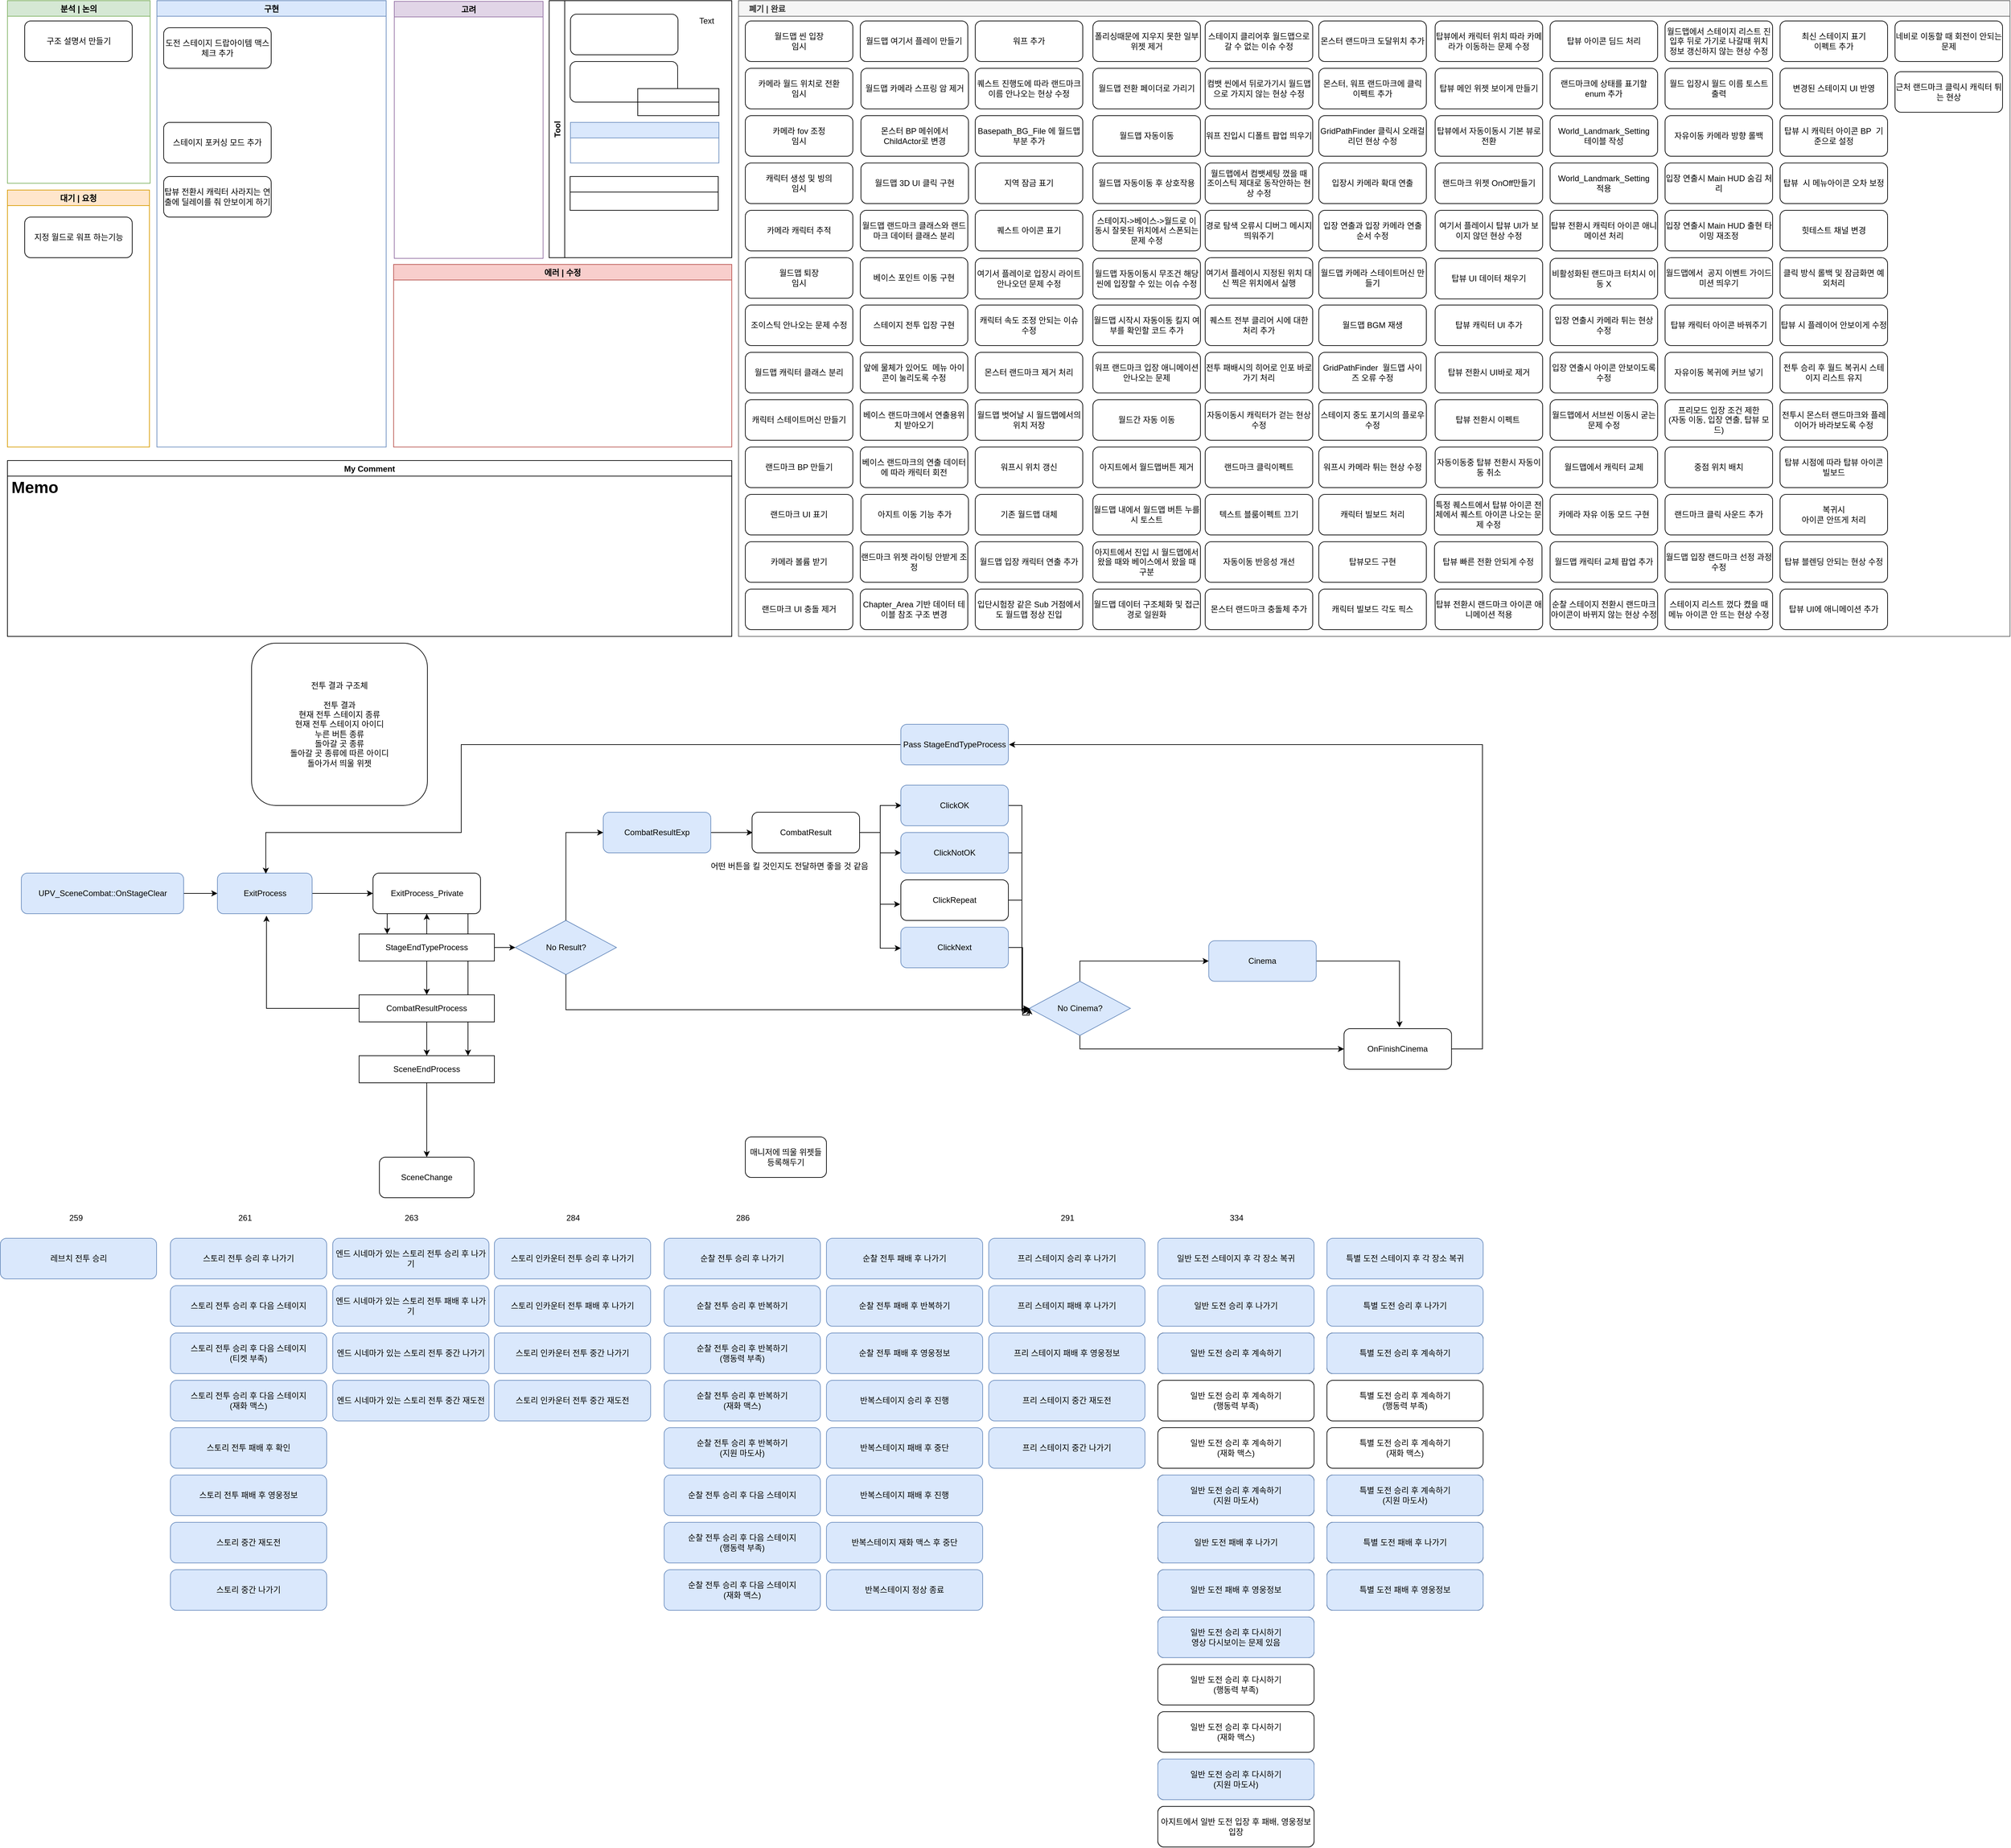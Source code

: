 <mxfile version="18.0.3" type="github">
  <diagram id="sQ8EXhfYu_Z4RW1TYD9f" name="Page-1">
    <mxGraphModel dx="1673" dy="896" grid="1" gridSize="10" guides="1" tooltips="1" connect="0" arrows="1" fold="1" page="1" pageScale="1" pageWidth="827" pageHeight="1169" math="0" shadow="0">
      <root>
        <mxCell id="0" />
        <mxCell id="1" parent="0" />
        <mxCell id="t61tYE5_9ADe4W2ooDKp-21" style="edgeStyle=orthogonalEdgeStyle;rounded=0;orthogonalLoop=1;jettySize=auto;html=1;" parent="1" source="t61tYE5_9ADe4W2ooDKp-10" target="t61tYE5_9ADe4W2ooDKp-19" edge="1">
          <mxGeometry relative="1" as="geometry">
            <Array as="points">
              <mxPoint x="730" y="1510" />
              <mxPoint x="730" y="1510" />
            </Array>
          </mxGeometry>
        </mxCell>
        <mxCell id="wOnGFkAYj0Utu0_wV-MN-16" value="구현" style="swimlane;fillColor=#dae8fc;strokeColor=#6c8ebf;" parent="1" vertex="1">
          <mxGeometry x="270" y="50" width="339" height="660" as="geometry" />
        </mxCell>
        <mxCell id="TReP1YVHW7QV6D7MhSft-1" value="스테이지 포커싱 모드 추가" style="rounded=1;whiteSpace=wrap;html=1;" parent="wOnGFkAYj0Utu0_wV-MN-16" vertex="1">
          <mxGeometry x="10" y="180" width="159" height="60" as="geometry" />
        </mxCell>
        <mxCell id="t61tYE5_9ADe4W2ooDKp-1" value="탑뷰 전환시 캐릭터 사라지는 연출에 딜레이를 줘 안보이게 하기" style="rounded=1;whiteSpace=wrap;html=1;" parent="wOnGFkAYj0Utu0_wV-MN-16" vertex="1">
          <mxGeometry x="10" y="260" width="159" height="60" as="geometry" />
        </mxCell>
        <mxCell id="dA8mBhQ8xBqRkSYBBK88-21" value="도전 스테이지 드랍아이템 맥스 체크 추가" style="rounded=1;whiteSpace=wrap;html=1;" vertex="1" parent="wOnGFkAYj0Utu0_wV-MN-16">
          <mxGeometry x="10" y="40" width="159" height="60" as="geometry" />
        </mxCell>
        <mxCell id="wOnGFkAYj0Utu0_wV-MN-17" value="분석 | 논의" style="swimlane;strokeColor=#82b366;fillColor=#D5E8D4;" parent="1" vertex="1">
          <mxGeometry x="49" y="50" width="211" height="270" as="geometry" />
        </mxCell>
        <mxCell id="3n9GUd-Abg_DTLboe1xY-2" value="구조 설명서 만들기" style="rounded=1;whiteSpace=wrap;html=1;" parent="wOnGFkAYj0Utu0_wV-MN-17" vertex="1">
          <mxGeometry x="25.5" y="30" width="159" height="60" as="geometry" />
        </mxCell>
        <mxCell id="wOnGFkAYj0Utu0_wV-MN-18" value="고려" style="swimlane;fillColor=#e1d5e7;strokeColor=#9673a6;" parent="1" vertex="1">
          <mxGeometry x="621" y="51" width="220" height="380" as="geometry" />
        </mxCell>
        <mxCell id="MTrl5ynQiznJmTlUDSWs-4" value="대기 | 요청" style="swimlane;strokeColor=#d79b00;fillColor=#ffe6cc;" parent="1" vertex="1">
          <mxGeometry x="49" y="330" width="210" height="380" as="geometry" />
        </mxCell>
        <mxCell id="ADQ0uxT1Ed19uStfYu5g-4" value="지정 월드로 워프 하는기능" style="rounded=1;whiteSpace=wrap;html=1;" parent="MTrl5ynQiznJmTlUDSWs-4" vertex="1">
          <mxGeometry x="25.5" y="40" width="159" height="60" as="geometry" />
        </mxCell>
        <mxCell id="9A0mLHsorhuxDrabdEOj-9" value="에러 | 수정" style="swimlane;fillColor=#f8cecc;strokeColor=#b85450;startSize=23;" parent="1" vertex="1">
          <mxGeometry x="620" y="440" width="500" height="270" as="geometry">
            <mxRectangle x="620" y="440" width="90" height="23" as="alternateBounds" />
          </mxGeometry>
        </mxCell>
        <mxCell id="hDPYIisuoytdxOGGVnbc-3" value="    폐기 | 완료" style="swimlane;strokeColor=#666666;fillColor=#f5f5f5;fontColor=#333333;align=left;" parent="1" vertex="1">
          <mxGeometry x="1130" y="50" width="1880" height="940" as="geometry">
            <mxRectangle x="1130" y="50" width="90" height="23" as="alternateBounds" />
          </mxGeometry>
        </mxCell>
        <mxCell id="9BVSQYlsmqHMlIktp3W5-5" value="월드맵 씬 입장&lt;br&gt;임시" style="rounded=1;whiteSpace=wrap;html=1;" parent="hDPYIisuoytdxOGGVnbc-3" vertex="1">
          <mxGeometry x="10" y="30" width="159" height="60" as="geometry" />
        </mxCell>
        <mxCell id="kJ8uscEwteNc1p09hnLr-1" value="카메라 월드 위치로 전환&lt;br&gt;임시" style="rounded=1;whiteSpace=wrap;html=1;" parent="hDPYIisuoytdxOGGVnbc-3" vertex="1">
          <mxGeometry x="10" y="100" width="159" height="60" as="geometry" />
        </mxCell>
        <mxCell id="kJ8uscEwteNc1p09hnLr-4" value="카메라 fov 조정&lt;br&gt;임시" style="rounded=1;whiteSpace=wrap;html=1;" parent="hDPYIisuoytdxOGGVnbc-3" vertex="1">
          <mxGeometry x="10" y="170" width="159" height="60" as="geometry" />
        </mxCell>
        <mxCell id="kJ8uscEwteNc1p09hnLr-2" value="캐릭터 생성 및 빙의&lt;br&gt;임시" style="rounded=1;whiteSpace=wrap;html=1;" parent="hDPYIisuoytdxOGGVnbc-3" vertex="1">
          <mxGeometry x="10" y="240" width="159" height="60" as="geometry" />
        </mxCell>
        <mxCell id="yRjn5Evf7NWM66I1Z_kQ-1" value="카메라 캐릭터 추적" style="rounded=1;whiteSpace=wrap;html=1;" parent="hDPYIisuoytdxOGGVnbc-3" vertex="1">
          <mxGeometry x="10" y="310" width="159" height="60" as="geometry" />
        </mxCell>
        <mxCell id="kJ8uscEwteNc1p09hnLr-3" value="월드맵 퇴장&lt;br&gt;임시" style="rounded=1;whiteSpace=wrap;html=1;" parent="hDPYIisuoytdxOGGVnbc-3" vertex="1">
          <mxGeometry x="10" y="380" width="159" height="60" as="geometry" />
        </mxCell>
        <mxCell id="cxw23tFFmiZz1Zq3z1TT-1" value="조이스틱 안나오는 문제 수정" style="rounded=1;whiteSpace=wrap;html=1;" parent="hDPYIisuoytdxOGGVnbc-3" vertex="1">
          <mxGeometry x="10" y="450" width="159" height="60" as="geometry" />
        </mxCell>
        <mxCell id="uF-B9j87NHDLKM0phF6b-1" value="월드맵 캐릭터 클래스 분리" style="rounded=1;whiteSpace=wrap;html=1;" parent="hDPYIisuoytdxOGGVnbc-3" vertex="1">
          <mxGeometry x="10" y="520" width="159" height="60" as="geometry" />
        </mxCell>
        <mxCell id="ntnGT9J50WzDBnbT4Uqs-1" value="캐릭터 스테이트머신 만들기" style="rounded=1;whiteSpace=wrap;html=1;" parent="hDPYIisuoytdxOGGVnbc-3" vertex="1">
          <mxGeometry x="10" y="590" width="159" height="60" as="geometry" />
        </mxCell>
        <mxCell id="kUrRIZUl9LaLp0kbs6zG-4" value="랜드마크 BP 만들기" style="rounded=1;whiteSpace=wrap;html=1;" parent="hDPYIisuoytdxOGGVnbc-3" vertex="1">
          <mxGeometry x="10" y="660" width="159" height="60" as="geometry" />
        </mxCell>
        <mxCell id="kUrRIZUl9LaLp0kbs6zG-2" value="랜드마크 UI 표기" style="rounded=1;whiteSpace=wrap;html=1;" parent="hDPYIisuoytdxOGGVnbc-3" vertex="1">
          <mxGeometry x="10" y="730" width="159" height="60" as="geometry" />
        </mxCell>
        <mxCell id="kUrRIZUl9LaLp0kbs6zG-5" value="카메라 볼륨 받기" style="rounded=1;whiteSpace=wrap;html=1;" parent="hDPYIisuoytdxOGGVnbc-3" vertex="1">
          <mxGeometry x="10" y="800" width="159" height="60" as="geometry" />
        </mxCell>
        <mxCell id="FVeLGarL4Bx6jjXFqlQJ-10" value="랜드마크 UI 충돌 제거" style="rounded=1;whiteSpace=wrap;html=1;" parent="hDPYIisuoytdxOGGVnbc-3" vertex="1">
          <mxGeometry x="10" y="870" width="159" height="60" as="geometry" />
        </mxCell>
        <mxCell id="FVeLGarL4Bx6jjXFqlQJ-15" value="월드맵 여기서 플레이 만들기" style="rounded=1;whiteSpace=wrap;html=1;" parent="hDPYIisuoytdxOGGVnbc-3" vertex="1">
          <mxGeometry x="180" y="30" width="159" height="60" as="geometry" />
        </mxCell>
        <mxCell id="MpmLaDjJg55ybIjkZB8d-1" value="월드맵 카메라 스프링 암 제거" style="rounded=1;whiteSpace=wrap;html=1;" parent="hDPYIisuoytdxOGGVnbc-3" vertex="1">
          <mxGeometry x="181" y="100" width="159" height="60" as="geometry" />
        </mxCell>
        <mxCell id="MpmLaDjJg55ybIjkZB8d-2" value="몬스터 BP 메쉬에서 ChildActor로 변경" style="rounded=1;whiteSpace=wrap;html=1;" parent="hDPYIisuoytdxOGGVnbc-3" vertex="1">
          <mxGeometry x="181" y="170" width="159" height="60" as="geometry" />
        </mxCell>
        <mxCell id="MpmLaDjJg55ybIjkZB8d-3" value="월드맵 3D UI 클릭 구현" style="rounded=1;whiteSpace=wrap;html=1;" parent="hDPYIisuoytdxOGGVnbc-3" vertex="1">
          <mxGeometry x="181" y="240" width="159" height="60" as="geometry" />
        </mxCell>
        <mxCell id="FVeLGarL4Bx6jjXFqlQJ-1" value="월드맵 랜드마크 클래스와 랜드마크 데이터 클래스 분리" style="rounded=1;whiteSpace=wrap;html=1;" parent="hDPYIisuoytdxOGGVnbc-3" vertex="1">
          <mxGeometry x="180" y="310" width="159" height="60" as="geometry" />
        </mxCell>
        <mxCell id="s0KTj7OfFC7dR2lRxoUk-1" value="베이스 포인트 이동 구현" style="rounded=1;whiteSpace=wrap;html=1;" parent="hDPYIisuoytdxOGGVnbc-3" vertex="1">
          <mxGeometry x="180" y="380" width="159" height="60" as="geometry" />
        </mxCell>
        <mxCell id="tX3Zyx4plG_LYguIR7dp-1" value="스테이지 전투 입장 구현" style="rounded=1;whiteSpace=wrap;html=1;" parent="hDPYIisuoytdxOGGVnbc-3" vertex="1">
          <mxGeometry x="180" y="450" width="159" height="60" as="geometry" />
        </mxCell>
        <mxCell id="hu1OD9EVnopHbL7iSOV7-1" value="앞에 물체가 있어도&amp;nbsp; 메뉴 아이콘이 눌리도록 수정" style="rounded=1;whiteSpace=wrap;html=1;" parent="hDPYIisuoytdxOGGVnbc-3" vertex="1">
          <mxGeometry x="180" y="520" width="159" height="60" as="geometry" />
        </mxCell>
        <mxCell id="hu1OD9EVnopHbL7iSOV7-2" value="베이스 랜드마크에서 연출용위치 받아오기" style="rounded=1;whiteSpace=wrap;html=1;" parent="hDPYIisuoytdxOGGVnbc-3" vertex="1">
          <mxGeometry x="180" y="590" width="159" height="60" as="geometry" />
        </mxCell>
        <mxCell id="hu1OD9EVnopHbL7iSOV7-3" value="베이스 랜드마크의 연출 데이터에 따라 캐릭터 회전" style="rounded=1;whiteSpace=wrap;html=1;" parent="hDPYIisuoytdxOGGVnbc-3" vertex="1">
          <mxGeometry x="180" y="660" width="159" height="60" as="geometry" />
        </mxCell>
        <mxCell id="hu1OD9EVnopHbL7iSOV7-6" value="아지트 이동 기능 추가" style="rounded=1;whiteSpace=wrap;html=1;" parent="hDPYIisuoytdxOGGVnbc-3" vertex="1">
          <mxGeometry x="181" y="730" width="159" height="60" as="geometry" />
        </mxCell>
        <mxCell id="FVeLGarL4Bx6jjXFqlQJ-14" value="랜드마크 위젯 라이팅 안받게 조정" style="rounded=1;whiteSpace=wrap;html=1;" parent="hDPYIisuoytdxOGGVnbc-3" vertex="1">
          <mxGeometry x="180" y="800" width="159" height="60" as="geometry" />
        </mxCell>
        <mxCell id="VziutdPzhEZgrA94Z21b-1" value="Chapter_Area 기반 데이터 테이블 참조 구조 변경" style="rounded=1;whiteSpace=wrap;html=1;" parent="hDPYIisuoytdxOGGVnbc-3" vertex="1">
          <mxGeometry x="180" y="870" width="159" height="60" as="geometry" />
        </mxCell>
        <mxCell id="hu1OD9EVnopHbL7iSOV7-5" value="워프 추가" style="rounded=1;whiteSpace=wrap;html=1;" parent="hDPYIisuoytdxOGGVnbc-3" vertex="1">
          <mxGeometry x="350" y="30" width="159" height="60" as="geometry" />
        </mxCell>
        <mxCell id="tX3Zyx4plG_LYguIR7dp-3" value="퀘스트 진행도에 따라 랜드마크 이름 안나오는 현상 수정" style="rounded=1;whiteSpace=wrap;html=1;" parent="hDPYIisuoytdxOGGVnbc-3" vertex="1">
          <mxGeometry x="350" y="100" width="159" height="60" as="geometry" />
        </mxCell>
        <mxCell id="vTnbH4VRIqhErS-_WKO5-2" value="Basepath_BG_File 에 월드맵 부분 추가" style="rounded=1;whiteSpace=wrap;html=1;" parent="hDPYIisuoytdxOGGVnbc-3" vertex="1">
          <mxGeometry x="350" y="170" width="159" height="60" as="geometry" />
        </mxCell>
        <mxCell id="aJXqh1K0Nn5Xe1cv9KpU-2" value="지역 잠금 표기" style="rounded=1;whiteSpace=wrap;html=1;" parent="hDPYIisuoytdxOGGVnbc-3" vertex="1">
          <mxGeometry x="350" y="240" width="159" height="60" as="geometry" />
        </mxCell>
        <mxCell id="aJXqh1K0Nn5Xe1cv9KpU-1" value="퀘스트 아이콘 표기" style="rounded=1;whiteSpace=wrap;html=1;" parent="hDPYIisuoytdxOGGVnbc-3" vertex="1">
          <mxGeometry x="350" y="310" width="159" height="60" as="geometry" />
        </mxCell>
        <mxCell id="FLyrwEwp2BvWuSFHGyy_-1" value="여기서 플레이로 입장시 라이트 안나오던 문제 수정" style="rounded=1;whiteSpace=wrap;html=1;" parent="hDPYIisuoytdxOGGVnbc-3" vertex="1">
          <mxGeometry x="350" y="381" width="159" height="60" as="geometry" />
        </mxCell>
        <mxCell id="3n9GUd-Abg_DTLboe1xY-1" value="캐릭터 속도 조정 안되는 이슈 수정" style="rounded=1;whiteSpace=wrap;html=1;" parent="hDPYIisuoytdxOGGVnbc-3" vertex="1">
          <mxGeometry x="350" y="450" width="159" height="60" as="geometry" />
        </mxCell>
        <mxCell id="aJXqh1K0Nn5Xe1cv9KpU-3" value="몬스터 랜드마크 제거 처리" style="rounded=1;whiteSpace=wrap;html=1;" parent="hDPYIisuoytdxOGGVnbc-3" vertex="1">
          <mxGeometry x="350" y="520" width="159" height="60" as="geometry" />
        </mxCell>
        <mxCell id="aJXqh1K0Nn5Xe1cv9KpU-8" value="월드맵 벗어날 시 월드맵에서의 위치 저장" style="rounded=1;whiteSpace=wrap;html=1;" parent="hDPYIisuoytdxOGGVnbc-3" vertex="1">
          <mxGeometry x="350" y="590" width="159" height="60" as="geometry" />
        </mxCell>
        <mxCell id="aJXqh1K0Nn5Xe1cv9KpU-5" value="워프시 위치 갱신" style="rounded=1;whiteSpace=wrap;html=1;" parent="hDPYIisuoytdxOGGVnbc-3" vertex="1">
          <mxGeometry x="350" y="660" width="159" height="60" as="geometry" />
        </mxCell>
        <mxCell id="VziutdPzhEZgrA94Z21b-2" value="기존 월드맵 대체" style="rounded=1;whiteSpace=wrap;html=1;" parent="hDPYIisuoytdxOGGVnbc-3" vertex="1">
          <mxGeometry x="350" y="730" width="159" height="60" as="geometry" />
        </mxCell>
        <mxCell id="tX3Zyx4plG_LYguIR7dp-2" value="월드맵 입장 캐릭터 연출 추가" style="rounded=1;whiteSpace=wrap;html=1;" parent="hDPYIisuoytdxOGGVnbc-3" vertex="1">
          <mxGeometry x="350" y="800" width="159" height="60" as="geometry" />
        </mxCell>
        <mxCell id="oumLD8d3DvaTa1NXrWpt-25" value="입단시험장 같은 Sub 거점에서도 월드맵 정상 진입" style="rounded=1;whiteSpace=wrap;html=1;" parent="hDPYIisuoytdxOGGVnbc-3" vertex="1">
          <mxGeometry x="350" y="870" width="159" height="60" as="geometry" />
        </mxCell>
        <mxCell id="YOphfvXv3w3T6gH0D8vC-4" value="폴리싱때문에 지우지 못한 일부 위젯 제거" style="rounded=1;whiteSpace=wrap;html=1;" parent="hDPYIisuoytdxOGGVnbc-3" vertex="1">
          <mxGeometry x="524" y="30" width="159" height="60" as="geometry" />
        </mxCell>
        <mxCell id="uF-B9j87NHDLKM0phF6b-2" value="월드맵 전환 페이더로 가리기" style="rounded=1;whiteSpace=wrap;html=1;" parent="hDPYIisuoytdxOGGVnbc-3" vertex="1">
          <mxGeometry x="524" y="100" width="159" height="60" as="geometry" />
        </mxCell>
        <mxCell id="u0nCcGJNxC8-_9czxoVS-1" value="월드맵 자동이동" style="rounded=1;whiteSpace=wrap;html=1;" parent="hDPYIisuoytdxOGGVnbc-3" vertex="1">
          <mxGeometry x="524" y="170" width="159" height="60" as="geometry" />
        </mxCell>
        <mxCell id="u0nCcGJNxC8-_9czxoVS-2" value="월드맵 자동이동 후 상호작용" style="rounded=1;whiteSpace=wrap;html=1;" parent="hDPYIisuoytdxOGGVnbc-3" vertex="1">
          <mxGeometry x="524" y="240" width="159" height="60" as="geometry" />
        </mxCell>
        <mxCell id="Jo1sR8eKfxSIK5YHPcvh-1" value="스테이지-&amp;gt;베이스-&amp;gt;월드로 이동시 잘못된 위치에서 스폰되는 문제 수정" style="rounded=1;whiteSpace=wrap;html=1;" parent="hDPYIisuoytdxOGGVnbc-3" vertex="1">
          <mxGeometry x="524" y="310" width="159" height="60" as="geometry" />
        </mxCell>
        <mxCell id="Jo1sR8eKfxSIK5YHPcvh-6" value="월드맵 자동이동시 무조건 해당 씬에 입장할 수 있는 이슈 수정" style="rounded=1;whiteSpace=wrap;html=1;" parent="hDPYIisuoytdxOGGVnbc-3" vertex="1">
          <mxGeometry x="524" y="381" width="159" height="60" as="geometry" />
        </mxCell>
        <mxCell id="Jo1sR8eKfxSIK5YHPcvh-9" value="월드맵 시작시 자동이동 킬지 여부를 확인할 코드 추가" style="rounded=1;whiteSpace=wrap;html=1;" parent="hDPYIisuoytdxOGGVnbc-3" vertex="1">
          <mxGeometry x="524" y="450" width="159" height="60" as="geometry" />
        </mxCell>
        <mxCell id="8W-5HiM0g_xqCb6TnJaL-1" value="워프 랜드마크 입장 애니메이션 안나오는 문제" style="rounded=1;whiteSpace=wrap;html=1;" parent="hDPYIisuoytdxOGGVnbc-3" vertex="1">
          <mxGeometry x="524" y="520" width="159" height="60" as="geometry" />
        </mxCell>
        <mxCell id="Jo1sR8eKfxSIK5YHPcvh-8" value="월드간 자동 이동" style="rounded=1;whiteSpace=wrap;html=1;" parent="hDPYIisuoytdxOGGVnbc-3" vertex="1">
          <mxGeometry x="524" y="590" width="159" height="60" as="geometry" />
        </mxCell>
        <mxCell id="YOphfvXv3w3T6gH0D8vC-2" value="아지트에서 월드맵버튼 제거" style="rounded=1;whiteSpace=wrap;html=1;" parent="hDPYIisuoytdxOGGVnbc-3" vertex="1">
          <mxGeometry x="524" y="660" width="159" height="60" as="geometry" />
        </mxCell>
        <mxCell id="aJXqh1K0Nn5Xe1cv9KpU-7" value="월드맵 내에서 월드맵 버튼 누를 시 토스트" style="rounded=1;whiteSpace=wrap;html=1;" parent="hDPYIisuoytdxOGGVnbc-3" vertex="1">
          <mxGeometry x="524" y="730" width="159" height="60" as="geometry" />
        </mxCell>
        <mxCell id="YOphfvXv3w3T6gH0D8vC-3" value="아지트에서 진입 시 월드맵에서 왔을 때와 베이스에서 왔을 때 구분" style="rounded=1;whiteSpace=wrap;html=1;" parent="hDPYIisuoytdxOGGVnbc-3" vertex="1">
          <mxGeometry x="524" y="800" width="159" height="60" as="geometry" />
        </mxCell>
        <mxCell id="8W-5HiM0g_xqCb6TnJaL-8" value="월드맵 데이터 구조체화 및 접근 경로 일원화" style="rounded=1;whiteSpace=wrap;html=1;" parent="hDPYIisuoytdxOGGVnbc-3" vertex="1">
          <mxGeometry x="524" y="870" width="159" height="60" as="geometry" />
        </mxCell>
        <mxCell id="Jo1sR8eKfxSIK5YHPcvh-7" value="스테이지 클리어후 월드맵으로 갈 수 없는 이슈 수정" style="rounded=1;whiteSpace=wrap;html=1;" parent="hDPYIisuoytdxOGGVnbc-3" vertex="1">
          <mxGeometry x="690" y="30" width="159" height="60" as="geometry" />
        </mxCell>
        <mxCell id="8W-5HiM0g_xqCb6TnJaL-13" value="컴뱃 씬에서 뒤로가기시 월드맵으로 가지지 않는 현상 수정" style="rounded=1;whiteSpace=wrap;html=1;" parent="hDPYIisuoytdxOGGVnbc-3" vertex="1">
          <mxGeometry x="690" y="100" width="159" height="60" as="geometry" />
        </mxCell>
        <mxCell id="YOphfvXv3w3T6gH0D8vC-1" value="워프 진입시 디폴트 팝업 띄우기" style="rounded=1;whiteSpace=wrap;html=1;" parent="hDPYIisuoytdxOGGVnbc-3" vertex="1">
          <mxGeometry x="690" y="170" width="159" height="60" as="geometry" />
        </mxCell>
        <mxCell id="0YbdCkCPDgOpJQ5s0eNi-1" value="월드맵에서 컴뱃세팅 껐을 때&lt;br&gt;조이스틱 제대로 동작안하는 현상 수정" style="rounded=1;whiteSpace=wrap;html=1;" parent="hDPYIisuoytdxOGGVnbc-3" vertex="1">
          <mxGeometry x="690" y="240" width="159" height="60" as="geometry" />
        </mxCell>
        <mxCell id="8W-5HiM0g_xqCb6TnJaL-3" value="경로 탐색 오류시 디버그 메시지 띄워주기" style="rounded=1;whiteSpace=wrap;html=1;" parent="hDPYIisuoytdxOGGVnbc-3" vertex="1">
          <mxGeometry x="690" y="310" width="159" height="60" as="geometry" />
        </mxCell>
        <mxCell id="0YbdCkCPDgOpJQ5s0eNi-59" value="여기서 플레이시 지정된 위치 대신 찍은 위치에서 실행" style="rounded=1;whiteSpace=wrap;html=1;" parent="hDPYIisuoytdxOGGVnbc-3" vertex="1">
          <mxGeometry x="690" y="380" width="159" height="60" as="geometry" />
        </mxCell>
        <mxCell id="cXrSSiKGNR84lDz2egX0-1" value="퀘스트 전부 클리어 시에 대한 처리 추가" style="rounded=1;whiteSpace=wrap;html=1;" parent="hDPYIisuoytdxOGGVnbc-3" vertex="1">
          <mxGeometry x="690" y="450" width="159" height="60" as="geometry" />
        </mxCell>
        <mxCell id="3n9GUd-Abg_DTLboe1xY-3" value="전투 패배시의 히어로 인포 바로가기 처리" style="rounded=1;whiteSpace=wrap;html=1;" parent="hDPYIisuoytdxOGGVnbc-3" vertex="1">
          <mxGeometry x="690" y="520" width="159" height="60" as="geometry" />
        </mxCell>
        <mxCell id="cXrSSiKGNR84lDz2egX0-2" value="자동이동시 캐릭터가 걷는 현상 수정" style="rounded=1;whiteSpace=wrap;html=1;" parent="hDPYIisuoytdxOGGVnbc-3" vertex="1">
          <mxGeometry x="690" y="590" width="159" height="60" as="geometry" />
        </mxCell>
        <mxCell id="64FQEQr_2ayWrwuSwf5f-1" value="랜드마크 클릭이펙트" style="rounded=1;whiteSpace=wrap;html=1;" parent="hDPYIisuoytdxOGGVnbc-3" vertex="1">
          <mxGeometry x="690" y="660" width="159" height="60" as="geometry" />
        </mxCell>
        <mxCell id="64FQEQr_2ayWrwuSwf5f-2" value="텍스트 블룸이펙트 끄기" style="rounded=1;whiteSpace=wrap;html=1;" parent="hDPYIisuoytdxOGGVnbc-3" vertex="1">
          <mxGeometry x="690" y="730" width="159" height="60" as="geometry" />
        </mxCell>
        <mxCell id="s3fVz8B0_eKCuiCZlDrP-1" value="자동이동 반응성 개선" style="rounded=1;whiteSpace=wrap;html=1;" parent="hDPYIisuoytdxOGGVnbc-3" vertex="1">
          <mxGeometry x="690" y="800" width="159" height="60" as="geometry" />
        </mxCell>
        <mxCell id="64FQEQr_2ayWrwuSwf5f-7" value="몬스터 랜드마크 충돌체 추가" style="rounded=1;whiteSpace=wrap;html=1;" parent="hDPYIisuoytdxOGGVnbc-3" vertex="1">
          <mxGeometry x="690" y="870" width="159" height="60" as="geometry" />
        </mxCell>
        <mxCell id="64FQEQr_2ayWrwuSwf5f-8" value="몬스터 랜드마크 도달위치 추가" style="rounded=1;whiteSpace=wrap;html=1;" parent="hDPYIisuoytdxOGGVnbc-3" vertex="1">
          <mxGeometry x="858" y="30" width="159" height="60" as="geometry" />
        </mxCell>
        <mxCell id="s3fVz8B0_eKCuiCZlDrP-2" value="몬스터, 워프 랜드마크에 클릭 이펙트 추가" style="rounded=1;whiteSpace=wrap;html=1;" parent="hDPYIisuoytdxOGGVnbc-3" vertex="1">
          <mxGeometry x="858" y="100" width="159" height="60" as="geometry" />
        </mxCell>
        <mxCell id="2JIuBZvut24-F72_1Jtr-1" value="GridPathFinder 클릭시 오래걸리던 현상 수정" style="rounded=1;whiteSpace=wrap;html=1;" parent="hDPYIisuoytdxOGGVnbc-3" vertex="1">
          <mxGeometry x="858" y="170" width="159" height="60" as="geometry" />
        </mxCell>
        <mxCell id="64FQEQr_2ayWrwuSwf5f-4" value="입장시 카메라 확대 연출" style="rounded=1;whiteSpace=wrap;html=1;" parent="hDPYIisuoytdxOGGVnbc-3" vertex="1">
          <mxGeometry x="858" y="240" width="159" height="60" as="geometry" />
        </mxCell>
        <mxCell id="to72HJVgrAUHl3wlcvDe-1" value="입장 연출과 입장 카메라 연출 순서 수정" style="rounded=1;whiteSpace=wrap;html=1;" parent="hDPYIisuoytdxOGGVnbc-3" vertex="1">
          <mxGeometry x="858" y="310" width="159" height="60" as="geometry" />
        </mxCell>
        <mxCell id="to72HJVgrAUHl3wlcvDe-2" value="월드맵 카메라 스테이트머신 만들기" style="rounded=1;whiteSpace=wrap;html=1;" parent="hDPYIisuoytdxOGGVnbc-3" vertex="1">
          <mxGeometry x="858" y="380" width="159" height="60" as="geometry" />
        </mxCell>
        <mxCell id="64FQEQr_2ayWrwuSwf5f-5" value="월드맵 BGM 재생" style="rounded=1;whiteSpace=wrap;html=1;" parent="hDPYIisuoytdxOGGVnbc-3" vertex="1">
          <mxGeometry x="858" y="450" width="159" height="60" as="geometry" />
        </mxCell>
        <mxCell id="to72HJVgrAUHl3wlcvDe-3" value="GridPathFinder&amp;nbsp; 월드맵 사이즈 오류 수정" style="rounded=1;whiteSpace=wrap;html=1;" parent="hDPYIisuoytdxOGGVnbc-3" vertex="1">
          <mxGeometry x="858" y="520" width="159" height="60" as="geometry" />
        </mxCell>
        <mxCell id="s3fVz8B0_eKCuiCZlDrP-3" value="스테이지 중도 포기시의 플로우 수정" style="rounded=1;whiteSpace=wrap;html=1;" parent="hDPYIisuoytdxOGGVnbc-3" vertex="1">
          <mxGeometry x="858" y="590" width="159" height="60" as="geometry" />
        </mxCell>
        <mxCell id="6BeGjnloRrR3I4soAt5y-1" value="워프시 카메라 튀는 현상 수정" style="rounded=1;whiteSpace=wrap;html=1;" parent="hDPYIisuoytdxOGGVnbc-3" vertex="1">
          <mxGeometry x="858" y="660" width="159" height="60" as="geometry" />
        </mxCell>
        <mxCell id="6BeGjnloRrR3I4soAt5y-2" value="캐릭터 빌보드 처리" style="rounded=1;whiteSpace=wrap;html=1;" parent="hDPYIisuoytdxOGGVnbc-3" vertex="1">
          <mxGeometry x="858" y="730" width="159" height="60" as="geometry" />
        </mxCell>
        <mxCell id="EZXJnPdTZzkH9vvSo_Yl-1" value="탑뷰모드 구현" style="rounded=1;whiteSpace=wrap;html=1;" parent="hDPYIisuoytdxOGGVnbc-3" vertex="1">
          <mxGeometry x="858" y="800" width="159" height="60" as="geometry" />
        </mxCell>
        <mxCell id="EZXJnPdTZzkH9vvSo_Yl-2" value="캐릭터 빌보드 각도 픽스" style="rounded=1;whiteSpace=wrap;html=1;" parent="hDPYIisuoytdxOGGVnbc-3" vertex="1">
          <mxGeometry x="858" y="870" width="159" height="60" as="geometry" />
        </mxCell>
        <mxCell id="M5cx-8fCUEEudnbn61TY-1" value="탑뷰에서 캐릭터 위치 따라 카메라가 이동하는 문제 수정" style="rounded=1;whiteSpace=wrap;html=1;" parent="hDPYIisuoytdxOGGVnbc-3" vertex="1">
          <mxGeometry x="1030" y="30" width="159" height="60" as="geometry" />
        </mxCell>
        <mxCell id="M5cx-8fCUEEudnbn61TY-2" value="탑뷰 메인 위젯 보이게 만들기" style="rounded=1;whiteSpace=wrap;html=1;" parent="hDPYIisuoytdxOGGVnbc-3" vertex="1">
          <mxGeometry x="1030" y="100" width="159" height="60" as="geometry" />
        </mxCell>
        <mxCell id="M5cx-8fCUEEudnbn61TY-3" value="탑뷰에서 자동이동시 기본 뷰로 전환" style="rounded=1;whiteSpace=wrap;html=1;" parent="hDPYIisuoytdxOGGVnbc-3" vertex="1">
          <mxGeometry x="1030" y="170" width="159" height="60" as="geometry" />
        </mxCell>
        <mxCell id="M5cx-8fCUEEudnbn61TY-4" value="랜드마크 위젯 OnOff만들기" style="rounded=1;whiteSpace=wrap;html=1;" parent="hDPYIisuoytdxOGGVnbc-3" vertex="1">
          <mxGeometry x="1030" y="240" width="159" height="60" as="geometry" />
        </mxCell>
        <mxCell id="M5cx-8fCUEEudnbn61TY-10" value="여기서 플레이시 탑뷰 UI가 보이지 않던 현상 수정" style="rounded=1;whiteSpace=wrap;html=1;" parent="hDPYIisuoytdxOGGVnbc-3" vertex="1">
          <mxGeometry x="1030" y="310" width="159" height="60" as="geometry" />
        </mxCell>
        <mxCell id="M5cx-8fCUEEudnbn61TY-6" value="탑뷰 UI 데이터 채우기" style="rounded=1;whiteSpace=wrap;html=1;" parent="hDPYIisuoytdxOGGVnbc-3" vertex="1">
          <mxGeometry x="1030" y="381" width="159" height="60" as="geometry" />
        </mxCell>
        <mxCell id="M5cx-8fCUEEudnbn61TY-9" value="탑뷰 캐릭터 UI 추가" style="rounded=1;whiteSpace=wrap;html=1;" parent="hDPYIisuoytdxOGGVnbc-3" vertex="1">
          <mxGeometry x="1030" y="450" width="159" height="60" as="geometry" />
        </mxCell>
        <mxCell id="M5cx-8fCUEEudnbn61TY-12" value="탑뷰 전환시 UI바로 제거" style="rounded=1;whiteSpace=wrap;html=1;" parent="hDPYIisuoytdxOGGVnbc-3" vertex="1">
          <mxGeometry x="1030" y="520" width="159" height="60" as="geometry" />
        </mxCell>
        <mxCell id="M5cx-8fCUEEudnbn61TY-13" value="탑뷰 전환시 이펙트&amp;nbsp;" style="rounded=1;whiteSpace=wrap;html=1;" parent="hDPYIisuoytdxOGGVnbc-3" vertex="1">
          <mxGeometry x="1030" y="590" width="159" height="60" as="geometry" />
        </mxCell>
        <mxCell id="00uq8wK7RQb69D_6-GNy-1" value="자동이동중 탑뷰 전환시 자동이동 취소" style="rounded=1;whiteSpace=wrap;html=1;" parent="hDPYIisuoytdxOGGVnbc-3" vertex="1">
          <mxGeometry x="1030" y="660" width="159" height="60" as="geometry" />
        </mxCell>
        <mxCell id="00uq8wK7RQb69D_6-GNy-3" value="특정 퀘스트에서 탑뷰 아이콘 전체에서 퀘스트 아이콘 나오는 문제 수정" style="rounded=1;whiteSpace=wrap;html=1;" parent="hDPYIisuoytdxOGGVnbc-3" vertex="1">
          <mxGeometry x="1029" y="730" width="160" height="60" as="geometry" />
        </mxCell>
        <mxCell id="00uq8wK7RQb69D_6-GNy-4" value="탑뷰 빠른 전환 안되게 수정" style="rounded=1;whiteSpace=wrap;html=1;" parent="hDPYIisuoytdxOGGVnbc-3" vertex="1">
          <mxGeometry x="1029" y="800" width="159" height="60" as="geometry" />
        </mxCell>
        <mxCell id="M5cx-8fCUEEudnbn61TY-11" value="탑뷰 전환시 랜드마크 아이콘 애니메이션 적용" style="rounded=1;whiteSpace=wrap;html=1;" parent="hDPYIisuoytdxOGGVnbc-3" vertex="1">
          <mxGeometry x="1030" y="870" width="159" height="60" as="geometry" />
        </mxCell>
        <mxCell id="EZXJnPdTZzkH9vvSo_Yl-5" value="랜드마크에 상태를 표기할 enum 추가" style="rounded=1;whiteSpace=wrap;html=1;" parent="hDPYIisuoytdxOGGVnbc-3" vertex="1">
          <mxGeometry x="1200" y="100" width="159" height="60" as="geometry" />
        </mxCell>
        <mxCell id="vkU4h4DgNddi4Fep3lrU-1" value="World_Landmark_Setting&lt;br&gt;테이블 작성" style="rounded=1;whiteSpace=wrap;html=1;" parent="hDPYIisuoytdxOGGVnbc-3" vertex="1">
          <mxGeometry x="1200" y="170" width="159" height="60" as="geometry" />
        </mxCell>
        <mxCell id="00uq8wK7RQb69D_6-GNy-2" value="탑뷰 아이콘 딤드 처리" style="rounded=1;whiteSpace=wrap;html=1;" parent="hDPYIisuoytdxOGGVnbc-3" vertex="1">
          <mxGeometry x="1200" y="30" width="159" height="60" as="geometry" />
        </mxCell>
        <mxCell id="vkU4h4DgNddi4Fep3lrU-2" value="&lt;span&gt;World_Landmark_Setting&lt;br&gt;적용&lt;br&gt;&lt;/span&gt;" style="rounded=1;whiteSpace=wrap;html=1;" parent="hDPYIisuoytdxOGGVnbc-3" vertex="1">
          <mxGeometry x="1200" y="240" width="159" height="60" as="geometry" />
        </mxCell>
        <mxCell id="00uq8wK7RQb69D_6-GNy-5" value="탑뷰 전환시 캐릭터 아이콘 애니메이션 처리" style="rounded=1;whiteSpace=wrap;html=1;" parent="hDPYIisuoytdxOGGVnbc-3" vertex="1">
          <mxGeometry x="1200" y="310" width="159" height="60" as="geometry" />
        </mxCell>
        <mxCell id="64FQEQr_2ayWrwuSwf5f-3" value="비활성화된 랜드마크 터치시 이동 X" style="rounded=1;whiteSpace=wrap;html=1;" parent="hDPYIisuoytdxOGGVnbc-3" vertex="1">
          <mxGeometry x="1200" y="381" width="159" height="60" as="geometry" />
        </mxCell>
        <mxCell id="pyqbqzt4Y7K18uowzmh9-1" value="입장 연출시 카메라 튀는 현상 수정" style="rounded=1;whiteSpace=wrap;html=1;" parent="hDPYIisuoytdxOGGVnbc-3" vertex="1">
          <mxGeometry x="1200" y="450" width="159" height="60" as="geometry" />
        </mxCell>
        <mxCell id="pyqbqzt4Y7K18uowzmh9-2" value="입장 연출시 아이콘 안보이도록 수정" style="rounded=1;whiteSpace=wrap;html=1;" parent="hDPYIisuoytdxOGGVnbc-3" vertex="1">
          <mxGeometry x="1200" y="520" width="159" height="60" as="geometry" />
        </mxCell>
        <mxCell id="vkU4h4DgNddi4Fep3lrU-3" value="월드맵에서 서브씬 이동시 굳는 문제 수정" style="rounded=1;whiteSpace=wrap;html=1;" parent="hDPYIisuoytdxOGGVnbc-3" vertex="1">
          <mxGeometry x="1200" y="590" width="159" height="60" as="geometry" />
        </mxCell>
        <mxCell id="pyqbqzt4Y7K18uowzmh9-4" value="월드맵에서 캐릭터 교체" style="rounded=1;whiteSpace=wrap;html=1;" parent="hDPYIisuoytdxOGGVnbc-3" vertex="1">
          <mxGeometry x="1200" y="660" width="159" height="60" as="geometry" />
        </mxCell>
        <mxCell id="EZXJnPdTZzkH9vvSo_Yl-3" value="카메라 자유 이동 모드 구현" style="rounded=1;whiteSpace=wrap;html=1;" parent="hDPYIisuoytdxOGGVnbc-3" vertex="1">
          <mxGeometry x="1200" y="730" width="159" height="60" as="geometry" />
        </mxCell>
        <mxCell id="ZZ_allogNaNS1vJRIOOs-1" value="월드맵 캐릭터 교체 팝업 추가" style="rounded=1;whiteSpace=wrap;html=1;" parent="hDPYIisuoytdxOGGVnbc-3" vertex="1">
          <mxGeometry x="1200" y="800" width="159" height="60" as="geometry" />
        </mxCell>
        <mxCell id="ZZ_allogNaNS1vJRIOOs-2" value="순찰 스테이지 전환시 랜드마크 아이콘이 바뀌지 않는 현상 수정" style="rounded=1;whiteSpace=wrap;html=1;" parent="hDPYIisuoytdxOGGVnbc-3" vertex="1">
          <mxGeometry x="1200" y="870" width="159" height="60" as="geometry" />
        </mxCell>
        <mxCell id="mnf_BsjecDP9vaYiEndk-1" value="월드 입장시 월드 이름 토스트 출력" style="rounded=1;whiteSpace=wrap;html=1;" parent="hDPYIisuoytdxOGGVnbc-3" vertex="1">
          <mxGeometry x="1370" y="100" width="159" height="60" as="geometry" />
        </mxCell>
        <mxCell id="mnf_BsjecDP9vaYiEndk-5" value="자유이동 카메라 방향 롤백" style="rounded=1;whiteSpace=wrap;html=1;" parent="hDPYIisuoytdxOGGVnbc-3" vertex="1">
          <mxGeometry x="1370" y="170" width="159" height="60" as="geometry" />
        </mxCell>
        <mxCell id="mnf_BsjecDP9vaYiEndk-4" value="입장 연출시 Main HUD 숨김 처리" style="rounded=1;whiteSpace=wrap;html=1;" parent="hDPYIisuoytdxOGGVnbc-3" vertex="1">
          <mxGeometry x="1370" y="240" width="159" height="60" as="geometry" />
        </mxCell>
        <mxCell id="mnf_BsjecDP9vaYiEndk-9" value="입장 연출시 Main HUD 출현 타이밍 재조정" style="rounded=1;whiteSpace=wrap;html=1;" parent="hDPYIisuoytdxOGGVnbc-3" vertex="1">
          <mxGeometry x="1370" y="310" width="159" height="60" as="geometry" />
        </mxCell>
        <mxCell id="mnf_BsjecDP9vaYiEndk-3" value="월드맵에서&amp;nbsp; 공지 이벤트 가이드 미션 띄우기" style="rounded=1;whiteSpace=wrap;html=1;" parent="hDPYIisuoytdxOGGVnbc-3" vertex="1">
          <mxGeometry x="1370" y="380" width="159" height="60" as="geometry" />
        </mxCell>
        <mxCell id="mnf_BsjecDP9vaYiEndk-2" value="탑뷰 캐릭터 아이콘 바꿔주기" style="rounded=1;whiteSpace=wrap;html=1;" parent="hDPYIisuoytdxOGGVnbc-3" vertex="1">
          <mxGeometry x="1370" y="450" width="159" height="60" as="geometry" />
        </mxCell>
        <mxCell id="mnf_BsjecDP9vaYiEndk-8" value="자유이동 복귀에 커브 넣기" style="rounded=1;whiteSpace=wrap;html=1;" parent="hDPYIisuoytdxOGGVnbc-3" vertex="1">
          <mxGeometry x="1370" y="520" width="159" height="60" as="geometry" />
        </mxCell>
        <mxCell id="mnf_BsjecDP9vaYiEndk-7" value="프리모드 입장 조건 제한&lt;br&gt;(자동 이동, 입장 연출, 탑뷰 모드)" style="rounded=1;whiteSpace=wrap;html=1;" parent="hDPYIisuoytdxOGGVnbc-3" vertex="1">
          <mxGeometry x="1370" y="590" width="159" height="60" as="geometry" />
        </mxCell>
        <mxCell id="mnf_BsjecDP9vaYiEndk-6" value="중점 위치 배치" style="rounded=1;whiteSpace=wrap;html=1;" parent="hDPYIisuoytdxOGGVnbc-3" vertex="1">
          <mxGeometry x="1370" y="660" width="159" height="60" as="geometry" />
        </mxCell>
        <mxCell id="mnf_BsjecDP9vaYiEndk-10" value="랜드마크 클릭 사운드 추가" style="rounded=1;whiteSpace=wrap;html=1;" parent="hDPYIisuoytdxOGGVnbc-3" vertex="1">
          <mxGeometry x="1370" y="730" width="159" height="60" as="geometry" />
        </mxCell>
        <mxCell id="ADQ0uxT1Ed19uStfYu5g-1" value="월드맵 입장 랜드마크 선정 과정 수정" style="rounded=1;whiteSpace=wrap;html=1;" parent="hDPYIisuoytdxOGGVnbc-3" vertex="1">
          <mxGeometry x="1370" y="800" width="159" height="60" as="geometry" />
        </mxCell>
        <mxCell id="ADQ0uxT1Ed19uStfYu5g-2" value="스테이지 리스트 껐다 켰을 때 메뉴 아이콘 안 뜨는 현상 수정" style="rounded=1;whiteSpace=wrap;html=1;" parent="hDPYIisuoytdxOGGVnbc-3" vertex="1">
          <mxGeometry x="1370" y="870" width="159" height="60" as="geometry" />
        </mxCell>
        <mxCell id="ADQ0uxT1Ed19uStfYu5g-3" value="변경된 스테이지 UI 반영" style="rounded=1;whiteSpace=wrap;html=1;" parent="hDPYIisuoytdxOGGVnbc-3" vertex="1">
          <mxGeometry x="1540" y="100" width="159" height="60" as="geometry" />
        </mxCell>
        <mxCell id="R7_haFQ820AaPYOJl5g9-1" value="탑뷰 시 캐릭터 아이콘 BP&amp;nbsp; 기준으로 설정" style="rounded=1;whiteSpace=wrap;html=1;" parent="hDPYIisuoytdxOGGVnbc-3" vertex="1">
          <mxGeometry x="1540" y="170" width="159" height="60" as="geometry" />
        </mxCell>
        <mxCell id="R7_haFQ820AaPYOJl5g9-2" value="탑뷰&amp;nbsp; 시 메뉴아이콘 오차 보정" style="rounded=1;whiteSpace=wrap;html=1;" parent="hDPYIisuoytdxOGGVnbc-3" vertex="1">
          <mxGeometry x="1540" y="240" width="159" height="60" as="geometry" />
        </mxCell>
        <mxCell id="5x3nI9I8BunxCBTQifZ8-1" value="힛테스트 채널 변경" style="rounded=1;whiteSpace=wrap;html=1;" parent="hDPYIisuoytdxOGGVnbc-3" vertex="1">
          <mxGeometry x="1540" y="310" width="159" height="60" as="geometry" />
        </mxCell>
        <mxCell id="-KJIVDEVjarwDbDfy3RH-1" value="클릭 방식 롤백 및 잠금화면 예외처리" style="rounded=1;whiteSpace=wrap;html=1;" parent="hDPYIisuoytdxOGGVnbc-3" vertex="1">
          <mxGeometry x="1540" y="380" width="159" height="60" as="geometry" />
        </mxCell>
        <mxCell id="R7_haFQ820AaPYOJl5g9-3" value="탑뷰 시 플레이어 안보이게 수정" style="rounded=1;whiteSpace=wrap;html=1;" parent="hDPYIisuoytdxOGGVnbc-3" vertex="1">
          <mxGeometry x="1540" y="450" width="159" height="60" as="geometry" />
        </mxCell>
        <mxCell id="ADQ0uxT1Ed19uStfYu5g-5" value="전투 승리 후 월드 복귀시 스테이지 리스트 유지" style="rounded=1;whiteSpace=wrap;html=1;" parent="hDPYIisuoytdxOGGVnbc-3" vertex="1">
          <mxGeometry x="1540" y="520" width="159" height="60" as="geometry" />
        </mxCell>
        <mxCell id="dA8mBhQ8xBqRkSYBBK88-18" value="전투시 몬스터 랜드마크와 플레이어가 바라보도록 수정" style="rounded=1;whiteSpace=wrap;html=1;" vertex="1" parent="hDPYIisuoytdxOGGVnbc-3">
          <mxGeometry x="1540" y="590" width="159" height="60" as="geometry" />
        </mxCell>
        <mxCell id="vkU4h4DgNddi4Fep3lrU-4" value="탑뷰 시점에 따라 탑뷰 아이콘 빌보드" style="rounded=1;whiteSpace=wrap;html=1;" parent="hDPYIisuoytdxOGGVnbc-3" vertex="1">
          <mxGeometry x="1540" y="660" width="159" height="60" as="geometry" />
        </mxCell>
        <mxCell id="dc0jTIMLgrcwtydTX8lu-1" value="복귀시&lt;br&gt;아이콘 안뜨게 처리" style="rounded=1;whiteSpace=wrap;html=1;" parent="hDPYIisuoytdxOGGVnbc-3" vertex="1">
          <mxGeometry x="1540" y="730" width="159" height="60" as="geometry" />
        </mxCell>
        <mxCell id="dA8mBhQ8xBqRkSYBBK88-19" value="탑뷰 블렌딩 안되는 현상 수정" style="rounded=1;whiteSpace=wrap;html=1;" vertex="1" parent="hDPYIisuoytdxOGGVnbc-3">
          <mxGeometry x="1540" y="800" width="159" height="60" as="geometry" />
        </mxCell>
        <mxCell id="dA8mBhQ8xBqRkSYBBK88-22" value="탑뷰 UI에 애니메이션 추가" style="rounded=1;whiteSpace=wrap;html=1;" vertex="1" parent="hDPYIisuoytdxOGGVnbc-3">
          <mxGeometry x="1540" y="870" width="159" height="60" as="geometry" />
        </mxCell>
        <mxCell id="6kkVd8V_ymKgZ0_L0vxy-3" value="My Comment" style="swimlane;" parent="1" vertex="1">
          <mxGeometry x="49" y="730" width="1071" height="260" as="geometry">
            <mxRectangle x="49" y="720" width="100" height="23" as="alternateBounds" />
          </mxGeometry>
        </mxCell>
        <mxCell id="KfCYHrgsOKh0RXw9eGPa-2" value="&lt;h1&gt;Memo&lt;/h1&gt;" style="text;html=1;strokeColor=none;fillColor=none;spacing=5;spacingTop=-20;whiteSpace=wrap;overflow=hidden;rounded=0;align=left;" parent="6kkVd8V_ymKgZ0_L0vxy-3" vertex="1">
          <mxGeometry x="1" y="20" width="1070" height="240" as="geometry" />
        </mxCell>
        <mxCell id="oumLD8d3DvaTa1NXrWpt-27" value="Tool" style="swimlane;horizontal=0;" parent="1" vertex="1">
          <mxGeometry x="850" y="50" width="270" height="380" as="geometry" />
        </mxCell>
        <mxCell id="oumLD8d3DvaTa1NXrWpt-31" value="" style="group" parent="oumLD8d3DvaTa1NXrWpt-27" vertex="1" connectable="0">
          <mxGeometry x="31" y="90" width="220" height="80" as="geometry" />
        </mxCell>
        <mxCell id="oumLD8d3DvaTa1NXrWpt-28" value="" style="rounded=1;whiteSpace=wrap;html=1;" parent="oumLD8d3DvaTa1NXrWpt-31" vertex="1">
          <mxGeometry width="159" height="60" as="geometry" />
        </mxCell>
        <mxCell id="oumLD8d3DvaTa1NXrWpt-29" value="" style="rounded=0;whiteSpace=wrap;html=1;" parent="oumLD8d3DvaTa1NXrWpt-31" vertex="1">
          <mxGeometry x="100" y="60" width="120" height="20" as="geometry" />
        </mxCell>
        <mxCell id="oumLD8d3DvaTa1NXrWpt-30" value="" style="rounded=0;whiteSpace=wrap;html=1;" parent="oumLD8d3DvaTa1NXrWpt-31" vertex="1">
          <mxGeometry x="100" y="40" width="120" height="20" as="geometry" />
        </mxCell>
        <mxCell id="oumLD8d3DvaTa1NXrWpt-32" value="" style="swimlane;fillColor=#dae8fc;strokeColor=#6c8ebf;" parent="oumLD8d3DvaTa1NXrWpt-27" vertex="1">
          <mxGeometry x="31.5" y="180" width="219.5" height="60" as="geometry" />
        </mxCell>
        <mxCell id="oumLD8d3DvaTa1NXrWpt-34" value="" style="swimlane;" parent="oumLD8d3DvaTa1NXrWpt-27" vertex="1">
          <mxGeometry x="31" y="260" width="219" height="50" as="geometry" />
        </mxCell>
        <mxCell id="Fb32EvJjGHJRLybvlaYY-3" value="Text" style="text;html=1;align=left;verticalAlign=middle;resizable=0;points=[];autosize=1;strokeColor=none;" parent="oumLD8d3DvaTa1NXrWpt-27" vertex="1">
          <mxGeometry x="220" y="20" width="40" height="20" as="geometry" />
        </mxCell>
        <mxCell id="pyqbqzt4Y7K18uowzmh9-3" value="" style="rounded=1;whiteSpace=wrap;html=1;" parent="oumLD8d3DvaTa1NXrWpt-27" vertex="1">
          <mxGeometry x="31.5" y="20" width="159" height="60" as="geometry" />
        </mxCell>
        <mxCell id="t61tYE5_9ADe4W2ooDKp-3" style="edgeStyle=orthogonalEdgeStyle;rounded=0;orthogonalLoop=1;jettySize=auto;html=1;" parent="1" source="0KTxnGNHvr2HrzmjyLr9-1" target="t61tYE5_9ADe4W2ooDKp-2" edge="1">
          <mxGeometry relative="1" as="geometry" />
        </mxCell>
        <mxCell id="0KTxnGNHvr2HrzmjyLr9-1" value="UPV_SceneCombat::OnStageClear" style="rounded=1;whiteSpace=wrap;html=1;fillColor=#dae8fc;strokeColor=#6c8ebf;" parent="1" vertex="1">
          <mxGeometry x="69.5" y="1340" width="240" height="60" as="geometry" />
        </mxCell>
        <mxCell id="ZZ_allogNaNS1vJRIOOs-3" value="월드맵에서 스테이지 리스트 진입후 뒤로 가기로 나갈때 위치 정보 갱신하지 않는 현상 수정" style="rounded=1;whiteSpace=wrap;html=1;" parent="1" vertex="1">
          <mxGeometry x="2500" y="80" width="159" height="60" as="geometry" />
        </mxCell>
        <mxCell id="ADQ0uxT1Ed19uStfYu5g-6" value="최신 스테이지 표기&lt;br&gt;이펙트 추가" style="rounded=1;whiteSpace=wrap;html=1;" parent="1" vertex="1">
          <mxGeometry x="2670" y="80" width="159" height="60" as="geometry" />
        </mxCell>
        <mxCell id="t61tYE5_9ADe4W2ooDKp-14" style="edgeStyle=orthogonalEdgeStyle;rounded=0;orthogonalLoop=1;jettySize=auto;html=1;" parent="1" source="t61tYE5_9ADe4W2ooDKp-2" target="t61tYE5_9ADe4W2ooDKp-10" edge="1">
          <mxGeometry relative="1" as="geometry" />
        </mxCell>
        <mxCell id="t61tYE5_9ADe4W2ooDKp-2" value="ExitProcess" style="rounded=1;whiteSpace=wrap;html=1;fillColor=#dae8fc;strokeColor=#6c8ebf;" parent="1" vertex="1">
          <mxGeometry x="359.5" y="1340" width="140" height="60" as="geometry" />
        </mxCell>
        <mxCell id="t61tYE5_9ADe4W2ooDKp-4" value="전투 결과 구조체&lt;br&gt;&lt;br&gt;전투 결과&lt;br&gt;현재 전투 스테이지 종류&lt;br&gt;현재 전투 스테이지 아이디&lt;br&gt;누른 버튼 종류&lt;br&gt;돌아갈 곳 종류&lt;br&gt;돌아갈 곳 종류에 따른 아이디&lt;br&gt;돌아가서 띄울 위젯" style="rounded=1;whiteSpace=wrap;html=1;" parent="1" vertex="1">
          <mxGeometry x="410" y="1000" width="260" height="240" as="geometry" />
        </mxCell>
        <mxCell id="t61tYE5_9ADe4W2ooDKp-9" value="" style="group" parent="1" vertex="1" connectable="0">
          <mxGeometry x="589.5" y="1340" width="440" height="220" as="geometry" />
        </mxCell>
        <mxCell id="t61tYE5_9ADe4W2ooDKp-15" style="edgeStyle=orthogonalEdgeStyle;rounded=0;orthogonalLoop=1;jettySize=auto;html=1;" parent="t61tYE5_9ADe4W2ooDKp-9" source="t61tYE5_9ADe4W2ooDKp-10" target="t61tYE5_9ADe4W2ooDKp-12" edge="1">
          <mxGeometry relative="1" as="geometry">
            <Array as="points">
              <mxPoint x="21" y="70" />
              <mxPoint x="21" y="70" />
            </Array>
          </mxGeometry>
        </mxCell>
        <mxCell id="L-gfdlIot3SjDXw3qWa8-2" style="edgeStyle=orthogonalEdgeStyle;rounded=0;orthogonalLoop=1;jettySize=auto;html=1;" parent="t61tYE5_9ADe4W2ooDKp-9" source="t61tYE5_9ADe4W2ooDKp-10" target="L-gfdlIot3SjDXw3qWa8-1" edge="1">
          <mxGeometry relative="1" as="geometry" />
        </mxCell>
        <mxCell id="t61tYE5_9ADe4W2ooDKp-10" value="ExitProcess_Private" style="rounded=1;whiteSpace=wrap;html=1;" parent="t61tYE5_9ADe4W2ooDKp-9" vertex="1">
          <mxGeometry width="159" height="60" as="geometry" />
        </mxCell>
        <mxCell id="L-gfdlIot3SjDXw3qWa8-8" value="" style="edgeStyle=orthogonalEdgeStyle;rounded=0;orthogonalLoop=1;jettySize=auto;html=1;" parent="t61tYE5_9ADe4W2ooDKp-9" source="t61tYE5_9ADe4W2ooDKp-12" target="t61tYE5_9ADe4W2ooDKp-10" edge="1">
          <mxGeometry relative="1" as="geometry" />
        </mxCell>
        <mxCell id="t61tYE5_9ADe4W2ooDKp-12" value="StageEndTypeProcess" style="rounded=0;whiteSpace=wrap;html=1;" parent="t61tYE5_9ADe4W2ooDKp-9" vertex="1">
          <mxGeometry x="-20.5" y="90" width="200" height="40" as="geometry" />
        </mxCell>
        <mxCell id="t61tYE5_9ADe4W2ooDKp-23" value="No Result?" style="rhombus;whiteSpace=wrap;html=1;fillColor=#dae8fc;strokeColor=#6c8ebf;" parent="t61tYE5_9ADe4W2ooDKp-9" vertex="1">
          <mxGeometry x="210.5" y="70" width="149.5" height="80" as="geometry" />
        </mxCell>
        <mxCell id="L-gfdlIot3SjDXw3qWa8-1" value="CombatResultProcess" style="rounded=0;whiteSpace=wrap;html=1;" parent="t61tYE5_9ADe4W2ooDKp-9" vertex="1">
          <mxGeometry x="-20.5" y="180" width="200" height="40" as="geometry" />
        </mxCell>
        <mxCell id="t61tYE5_9ADe4W2ooDKp-29" style="edgeStyle=orthogonalEdgeStyle;rounded=0;orthogonalLoop=1;jettySize=auto;html=1;entryX=0.006;entryY=0.5;entryDx=0;entryDy=0;entryPerimeter=0;" parent="1" source="t61tYE5_9ADe4W2ooDKp-16" target="t61tYE5_9ADe4W2ooDKp-28" edge="1">
          <mxGeometry relative="1" as="geometry" />
        </mxCell>
        <mxCell id="t61tYE5_9ADe4W2ooDKp-16" value="CombatResultExp" style="rounded=1;whiteSpace=wrap;html=1;fillColor=#dae8fc;strokeColor=#6c8ebf;" parent="1" vertex="1">
          <mxGeometry x="930" y="1250" width="159" height="60" as="geometry" />
        </mxCell>
        <mxCell id="t61tYE5_9ADe4W2ooDKp-44" style="edgeStyle=orthogonalEdgeStyle;rounded=0;orthogonalLoop=1;jettySize=auto;html=1;entryX=0.516;entryY=-0.033;entryDx=0;entryDy=0;entryPerimeter=0;" parent="1" source="t61tYE5_9ADe4W2ooDKp-18" target="t61tYE5_9ADe4W2ooDKp-42" edge="1">
          <mxGeometry relative="1" as="geometry" />
        </mxCell>
        <mxCell id="t61tYE5_9ADe4W2ooDKp-18" value="Cinema" style="rounded=1;whiteSpace=wrap;html=1;fillColor=#dae8fc;strokeColor=#6c8ebf;" parent="1" vertex="1">
          <mxGeometry x="1825.25" y="1440" width="159" height="60" as="geometry" />
        </mxCell>
        <mxCell id="L-gfdlIot3SjDXw3qWa8-7" style="edgeStyle=orthogonalEdgeStyle;rounded=0;orthogonalLoop=1;jettySize=auto;html=1;" parent="1" source="t61tYE5_9ADe4W2ooDKp-19" target="L-gfdlIot3SjDXw3qWa8-6" edge="1">
          <mxGeometry relative="1" as="geometry">
            <Array as="points">
              <mxPoint x="669" y="1730" />
              <mxPoint x="669" y="1730" />
            </Array>
          </mxGeometry>
        </mxCell>
        <mxCell id="t61tYE5_9ADe4W2ooDKp-19" value="SceneEndProcess" style="rounded=0;whiteSpace=wrap;html=1;" parent="1" vertex="1">
          <mxGeometry x="569" y="1610" width="200" height="40" as="geometry" />
        </mxCell>
        <mxCell id="t61tYE5_9ADe4W2ooDKp-52" style="edgeStyle=orthogonalEdgeStyle;rounded=0;orthogonalLoop=1;jettySize=auto;html=1;entryX=0.006;entryY=0.5;entryDx=0;entryDy=0;entryPerimeter=0;" parent="1" source="t61tYE5_9ADe4W2ooDKp-28" target="t61tYE5_9ADe4W2ooDKp-48" edge="1">
          <mxGeometry relative="1" as="geometry" />
        </mxCell>
        <mxCell id="t61tYE5_9ADe4W2ooDKp-53" style="edgeStyle=orthogonalEdgeStyle;rounded=0;orthogonalLoop=1;jettySize=auto;html=1;" parent="1" source="t61tYE5_9ADe4W2ooDKp-28" target="t61tYE5_9ADe4W2ooDKp-49" edge="1">
          <mxGeometry relative="1" as="geometry" />
        </mxCell>
        <mxCell id="t61tYE5_9ADe4W2ooDKp-54" style="edgeStyle=orthogonalEdgeStyle;rounded=0;orthogonalLoop=1;jettySize=auto;html=1;entryX=-0.006;entryY=0.6;entryDx=0;entryDy=0;entryPerimeter=0;" parent="1" source="t61tYE5_9ADe4W2ooDKp-28" target="t61tYE5_9ADe4W2ooDKp-50" edge="1">
          <mxGeometry relative="1" as="geometry" />
        </mxCell>
        <mxCell id="L-gfdlIot3SjDXw3qWa8-10" style="edgeStyle=orthogonalEdgeStyle;rounded=0;orthogonalLoop=1;jettySize=auto;html=1;entryX=0;entryY=0.517;entryDx=0;entryDy=0;entryPerimeter=0;" parent="1" source="t61tYE5_9ADe4W2ooDKp-28" target="L-gfdlIot3SjDXw3qWa8-9" edge="1">
          <mxGeometry relative="1" as="geometry" />
        </mxCell>
        <mxCell id="t61tYE5_9ADe4W2ooDKp-28" value="CombatResult" style="rounded=1;whiteSpace=wrap;html=1;" parent="1" vertex="1">
          <mxGeometry x="1150" y="1250" width="159" height="60" as="geometry" />
        </mxCell>
        <mxCell id="t61tYE5_9ADe4W2ooDKp-31" style="edgeStyle=orthogonalEdgeStyle;rounded=0;orthogonalLoop=1;jettySize=auto;html=1;" parent="1" source="t61tYE5_9ADe4W2ooDKp-12" edge="1">
          <mxGeometry relative="1" as="geometry">
            <mxPoint x="800" y="1450" as="targetPoint" />
          </mxGeometry>
        </mxCell>
        <mxCell id="t61tYE5_9ADe4W2ooDKp-33" style="edgeStyle=orthogonalEdgeStyle;rounded=0;orthogonalLoop=1;jettySize=auto;html=1;entryX=0;entryY=0.5;entryDx=0;entryDy=0;entryPerimeter=0;" parent="1" source="t61tYE5_9ADe4W2ooDKp-23" target="t61tYE5_9ADe4W2ooDKp-16" edge="1">
          <mxGeometry relative="1" as="geometry">
            <Array as="points">
              <mxPoint x="875" y="1280" />
            </Array>
          </mxGeometry>
        </mxCell>
        <mxCell id="t61tYE5_9ADe4W2ooDKp-41" style="edgeStyle=orthogonalEdgeStyle;rounded=0;orthogonalLoop=1;jettySize=auto;html=1;" parent="1" source="t61tYE5_9ADe4W2ooDKp-39" target="t61tYE5_9ADe4W2ooDKp-18" edge="1">
          <mxGeometry relative="1" as="geometry">
            <Array as="points">
              <mxPoint x="1635.25" y="1470" />
            </Array>
          </mxGeometry>
        </mxCell>
        <mxCell id="t61tYE5_9ADe4W2ooDKp-43" style="edgeStyle=orthogonalEdgeStyle;rounded=0;orthogonalLoop=1;jettySize=auto;html=1;" parent="1" source="t61tYE5_9ADe4W2ooDKp-39" target="t61tYE5_9ADe4W2ooDKp-42" edge="1">
          <mxGeometry relative="1" as="geometry">
            <Array as="points">
              <mxPoint x="1635.25" y="1600" />
            </Array>
          </mxGeometry>
        </mxCell>
        <mxCell id="t61tYE5_9ADe4W2ooDKp-39" value="No Cinema?" style="rhombus;whiteSpace=wrap;html=1;fillColor=#dae8fc;strokeColor=#6c8ebf;" parent="1" vertex="1">
          <mxGeometry x="1560" y="1500" width="149.5" height="80" as="geometry" />
        </mxCell>
        <mxCell id="t61tYE5_9ADe4W2ooDKp-40" style="edgeStyle=orthogonalEdgeStyle;rounded=0;orthogonalLoop=1;jettySize=auto;html=1;entryX=0;entryY=0.525;entryDx=0;entryDy=0;entryPerimeter=0;" parent="1" source="t61tYE5_9ADe4W2ooDKp-23" target="t61tYE5_9ADe4W2ooDKp-39" edge="1">
          <mxGeometry relative="1" as="geometry">
            <Array as="points">
              <mxPoint x="875" y="1542" />
            </Array>
          </mxGeometry>
        </mxCell>
        <mxCell id="t61tYE5_9ADe4W2ooDKp-45" style="edgeStyle=orthogonalEdgeStyle;rounded=0;orthogonalLoop=1;jettySize=auto;html=1;entryX=1.006;entryY=0.5;entryDx=0;entryDy=0;entryPerimeter=0;" parent="1" source="t61tYE5_9ADe4W2ooDKp-42" target="t61tYE5_9ADe4W2ooDKp-46" edge="1">
          <mxGeometry relative="1" as="geometry">
            <mxPoint x="1912" y="1180" as="targetPoint" />
            <Array as="points">
              <mxPoint x="2230" y="1600" />
              <mxPoint x="2230" y="1150" />
            </Array>
          </mxGeometry>
        </mxCell>
        <mxCell id="t61tYE5_9ADe4W2ooDKp-42" value="OnFinishCinema" style="rounded=1;whiteSpace=wrap;html=1;" parent="1" vertex="1">
          <mxGeometry x="2025.25" y="1570" width="159" height="60" as="geometry" />
        </mxCell>
        <mxCell id="t61tYE5_9ADe4W2ooDKp-47" style="edgeStyle=orthogonalEdgeStyle;rounded=0;orthogonalLoop=1;jettySize=auto;html=1;entryX=0.511;entryY=0.017;entryDx=0;entryDy=0;entryPerimeter=0;" parent="1" source="t61tYE5_9ADe4W2ooDKp-46" target="t61tYE5_9ADe4W2ooDKp-2" edge="1">
          <mxGeometry relative="1" as="geometry">
            <Array as="points">
              <mxPoint x="720" y="1150" />
              <mxPoint x="720" y="1280" />
              <mxPoint x="431" y="1280" />
            </Array>
          </mxGeometry>
        </mxCell>
        <mxCell id="t61tYE5_9ADe4W2ooDKp-46" value="Pass StageEndTypeProcess" style="rounded=1;whiteSpace=wrap;html=1;fillColor=#dae8fc;strokeColor=#6c8ebf;" parent="1" vertex="1">
          <mxGeometry x="1370" y="1120" width="159" height="60" as="geometry" />
        </mxCell>
        <mxCell id="t61tYE5_9ADe4W2ooDKp-55" style="edgeStyle=orthogonalEdgeStyle;rounded=0;orthogonalLoop=1;jettySize=auto;html=1;entryX=0;entryY=0.5;entryDx=0;entryDy=0;entryPerimeter=0;" parent="1" source="t61tYE5_9ADe4W2ooDKp-48" target="t61tYE5_9ADe4W2ooDKp-39" edge="1">
          <mxGeometry relative="1" as="geometry">
            <Array as="points">
              <mxPoint x="1549" y="1240" />
              <mxPoint x="1549" y="1540" />
            </Array>
          </mxGeometry>
        </mxCell>
        <mxCell id="t61tYE5_9ADe4W2ooDKp-48" value="ClickOK" style="rounded=1;whiteSpace=wrap;html=1;fillColor=#dae8fc;strokeColor=#6c8ebf;" parent="1" vertex="1">
          <mxGeometry x="1370" y="1210" width="159" height="60" as="geometry" />
        </mxCell>
        <mxCell id="t61tYE5_9ADe4W2ooDKp-56" style="edgeStyle=orthogonalEdgeStyle;rounded=0;orthogonalLoop=1;jettySize=auto;html=1;entryX=-0.007;entryY=0.55;entryDx=0;entryDy=0;entryPerimeter=0;" parent="1" source="t61tYE5_9ADe4W2ooDKp-49" target="t61tYE5_9ADe4W2ooDKp-39" edge="1">
          <mxGeometry relative="1" as="geometry">
            <Array as="points">
              <mxPoint x="1549" y="1310" />
              <mxPoint x="1549" y="1544" />
            </Array>
          </mxGeometry>
        </mxCell>
        <mxCell id="t61tYE5_9ADe4W2ooDKp-49" value="ClickNotOK" style="rounded=1;whiteSpace=wrap;html=1;fillColor=#dae8fc;strokeColor=#6c8ebf;" parent="1" vertex="1">
          <mxGeometry x="1370" y="1280" width="159" height="60" as="geometry" />
        </mxCell>
        <mxCell id="t61tYE5_9ADe4W2ooDKp-57" style="edgeStyle=orthogonalEdgeStyle;rounded=0;orthogonalLoop=1;jettySize=auto;html=1;entryX=0.007;entryY=0.513;entryDx=0;entryDy=0;entryPerimeter=0;" parent="1" source="t61tYE5_9ADe4W2ooDKp-50" target="t61tYE5_9ADe4W2ooDKp-39" edge="1">
          <mxGeometry relative="1" as="geometry">
            <Array as="points">
              <mxPoint x="1549" y="1380" />
              <mxPoint x="1549" y="1541" />
            </Array>
          </mxGeometry>
        </mxCell>
        <mxCell id="t61tYE5_9ADe4W2ooDKp-50" value="ClickRepeat" style="rounded=1;whiteSpace=wrap;html=1;" parent="1" vertex="1">
          <mxGeometry x="1370" y="1350" width="159" height="60" as="geometry" />
        </mxCell>
        <mxCell id="L-gfdlIot3SjDXw3qWa8-3" style="edgeStyle=orthogonalEdgeStyle;rounded=0;orthogonalLoop=1;jettySize=auto;html=1;entryX=0.518;entryY=1.05;entryDx=0;entryDy=0;entryPerimeter=0;" parent="1" source="L-gfdlIot3SjDXw3qWa8-1" target="t61tYE5_9ADe4W2ooDKp-2" edge="1">
          <mxGeometry relative="1" as="geometry" />
        </mxCell>
        <mxCell id="L-gfdlIot3SjDXw3qWa8-4" style="edgeStyle=orthogonalEdgeStyle;rounded=0;orthogonalLoop=1;jettySize=auto;html=1;entryX=0.5;entryY=0;entryDx=0;entryDy=0;entryPerimeter=0;" parent="1" source="L-gfdlIot3SjDXw3qWa8-1" target="t61tYE5_9ADe4W2ooDKp-19" edge="1">
          <mxGeometry relative="1" as="geometry" />
        </mxCell>
        <mxCell id="L-gfdlIot3SjDXw3qWa8-5" value="어떤 버튼을 킬 것인지도 전달하면 좋을 것 같음" style="text;html=1;align=center;verticalAlign=middle;resizable=0;points=[];autosize=1;strokeColor=none;fillColor=none;" parent="1" vertex="1">
          <mxGeometry x="1070" y="1320" width="270" height="20" as="geometry" />
        </mxCell>
        <mxCell id="L-gfdlIot3SjDXw3qWa8-6" value="SceneChange" style="rounded=1;whiteSpace=wrap;html=1;" parent="1" vertex="1">
          <mxGeometry x="599" y="1760" width="140" height="60" as="geometry" />
        </mxCell>
        <mxCell id="L-gfdlIot3SjDXw3qWa8-11" style="edgeStyle=orthogonalEdgeStyle;rounded=0;orthogonalLoop=1;jettySize=auto;html=1;" parent="1" source="L-gfdlIot3SjDXw3qWa8-9" edge="1">
          <mxGeometry relative="1" as="geometry">
            <mxPoint x="1560" y="1540" as="targetPoint" />
            <Array as="points">
              <mxPoint x="1550" y="1450" />
              <mxPoint x="1550" y="1550" />
            </Array>
          </mxGeometry>
        </mxCell>
        <mxCell id="L-gfdlIot3SjDXw3qWa8-9" value="ClickNext" style="rounded=1;whiteSpace=wrap;html=1;fillColor=#dae8fc;strokeColor=#6c8ebf;" parent="1" vertex="1">
          <mxGeometry x="1370" y="1420" width="159" height="60" as="geometry" />
        </mxCell>
        <mxCell id="2y3D352C6oCNutm9sGn3-1" value="스토리 전투 승리 후 나가기" style="rounded=1;whiteSpace=wrap;html=1;fillColor=#dae8fc;strokeColor=#6c8ebf;" parent="1" vertex="1">
          <mxGeometry x="290" y="1880" width="231" height="60" as="geometry" />
        </mxCell>
        <mxCell id="2y3D352C6oCNutm9sGn3-2" value="스토리 전투 승리 후 다음 스테이지" style="rounded=1;whiteSpace=wrap;html=1;fillColor=#dae8fc;strokeColor=#6c8ebf;" parent="1" vertex="1">
          <mxGeometry x="290" y="1950" width="231" height="60" as="geometry" />
        </mxCell>
        <mxCell id="2y3D352C6oCNutm9sGn3-3" value="스토리 전투 승리 후 다음 스테이지&lt;br&gt;(티켓 부족)" style="rounded=1;whiteSpace=wrap;html=1;fillColor=#dae8fc;strokeColor=#6c8ebf;" parent="1" vertex="1">
          <mxGeometry x="290" y="2020" width="231" height="60" as="geometry" />
        </mxCell>
        <mxCell id="2y3D352C6oCNutm9sGn3-4" value="스토리 전투 패배 후 확인" style="rounded=1;whiteSpace=wrap;html=1;fillColor=#dae8fc;strokeColor=#6c8ebf;" parent="1" vertex="1">
          <mxGeometry x="290" y="2160" width="231" height="60" as="geometry" />
        </mxCell>
        <mxCell id="2y3D352C6oCNutm9sGn3-5" value="스토리 전투 패배 후 영웅정보" style="rounded=1;whiteSpace=wrap;html=1;fillColor=#dae8fc;strokeColor=#6c8ebf;" parent="1" vertex="1">
          <mxGeometry x="290" y="2230" width="231" height="60" as="geometry" />
        </mxCell>
        <mxCell id="2y3D352C6oCNutm9sGn3-6" value="레브치 전투 승리" style="rounded=1;whiteSpace=wrap;html=1;fillColor=#dae8fc;strokeColor=#6c8ebf;" parent="1" vertex="1">
          <mxGeometry x="38.5" y="1880" width="231" height="60" as="geometry" />
        </mxCell>
        <mxCell id="2y3D352C6oCNutm9sGn3-8" value="엔드 시네마가 있는 스토리 전투 승리 후 나가기" style="rounded=1;whiteSpace=wrap;html=1;fillColor=#dae8fc;strokeColor=#6c8ebf;" parent="1" vertex="1">
          <mxGeometry x="530" y="1880" width="231" height="60" as="geometry" />
        </mxCell>
        <mxCell id="2y3D352C6oCNutm9sGn3-9" value="엔드 시네마가 있는 스토리 전투 패배 후 나가기" style="rounded=1;whiteSpace=wrap;html=1;fillColor=#dae8fc;strokeColor=#6c8ebf;" parent="1" vertex="1">
          <mxGeometry x="530" y="1950" width="231" height="60" as="geometry" />
        </mxCell>
        <mxCell id="2y3D352C6oCNutm9sGn3-10" value="스토리 인카운터 전투 승리 후 나가기" style="rounded=1;whiteSpace=wrap;html=1;fillColor=#dae8fc;strokeColor=#6c8ebf;" parent="1" vertex="1">
          <mxGeometry x="769" y="1880" width="231" height="60" as="geometry" />
        </mxCell>
        <mxCell id="2y3D352C6oCNutm9sGn3-11" value="스토리 인카운터 전투 패배 후 나가기" style="rounded=1;whiteSpace=wrap;html=1;fillColor=#dae8fc;strokeColor=#6c8ebf;" parent="1" vertex="1">
          <mxGeometry x="769" y="1950" width="231" height="60" as="geometry" />
        </mxCell>
        <mxCell id="2y3D352C6oCNutm9sGn3-12" value="순찰 전투 승리 후 나가기" style="rounded=1;whiteSpace=wrap;html=1;fillColor=#dae8fc;strokeColor=#6c8ebf;" parent="1" vertex="1">
          <mxGeometry x="1020" y="1880" width="231" height="60" as="geometry" />
        </mxCell>
        <mxCell id="2y3D352C6oCNutm9sGn3-13" value="순찰 전투 승리 후 반복하기" style="rounded=1;whiteSpace=wrap;html=1;fillColor=#dae8fc;strokeColor=#6c8ebf;" parent="1" vertex="1">
          <mxGeometry x="1020" y="1950" width="231" height="60" as="geometry" />
        </mxCell>
        <mxCell id="2y3D352C6oCNutm9sGn3-14" value="순찰 전투 승리 후 다음 스테이지" style="rounded=1;whiteSpace=wrap;html=1;fillColor=#dae8fc;strokeColor=#6c8ebf;" parent="1" vertex="1">
          <mxGeometry x="1020" y="2230" width="231" height="60" as="geometry" />
        </mxCell>
        <mxCell id="2y3D352C6oCNutm9sGn3-15" value="순찰 전투 승리 후 반복하기&lt;br&gt;(행동력 부족)" style="rounded=1;whiteSpace=wrap;html=1;fillColor=#dae8fc;strokeColor=#6c8ebf;" parent="1" vertex="1">
          <mxGeometry x="1020" y="2020" width="231" height="60" as="geometry" />
        </mxCell>
        <mxCell id="2y3D352C6oCNutm9sGn3-16" value="스토리 전투 승리 후 다음 스테이지&lt;br&gt;(재화 맥스)" style="rounded=1;whiteSpace=wrap;html=1;fillColor=#dae8fc;strokeColor=#6c8ebf;" parent="1" vertex="1">
          <mxGeometry x="290" y="2090" width="231" height="60" as="geometry" />
        </mxCell>
        <mxCell id="2y3D352C6oCNutm9sGn3-17" value="순찰 전투 승리 후 반복하기&lt;br&gt;(재화 맥스)" style="rounded=1;whiteSpace=wrap;html=1;fillColor=#dae8fc;strokeColor=#6c8ebf;" parent="1" vertex="1">
          <mxGeometry x="1020" y="2090" width="231" height="60" as="geometry" />
        </mxCell>
        <mxCell id="2y3D352C6oCNutm9sGn3-18" value="순찰 전투 승리 후 다음 스테이지&lt;br&gt;(행동력 부족)" style="rounded=1;whiteSpace=wrap;html=1;fillColor=#dae8fc;strokeColor=#6c8ebf;" parent="1" vertex="1">
          <mxGeometry x="1020" y="2300" width="231" height="60" as="geometry" />
        </mxCell>
        <mxCell id="2y3D352C6oCNutm9sGn3-19" value="순찰 전투 승리 후 반복하기&lt;br&gt;(지원 마도사)" style="rounded=1;whiteSpace=wrap;html=1;fillColor=#dae8fc;strokeColor=#6c8ebf;" parent="1" vertex="1">
          <mxGeometry x="1020" y="2160" width="231" height="60" as="geometry" />
        </mxCell>
        <mxCell id="2y3D352C6oCNutm9sGn3-20" value="반복스테이지 승리 후 진행" style="rounded=1;whiteSpace=wrap;html=1;fillColor=#dae8fc;strokeColor=#6c8ebf;" parent="1" vertex="1">
          <mxGeometry x="1260" y="2090" width="231" height="60" as="geometry" />
        </mxCell>
        <mxCell id="2y3D352C6oCNutm9sGn3-22" value="일반 도전 스테이지 후 각 장소 복귀" style="rounded=1;whiteSpace=wrap;html=1;fillColor=#dae8fc;strokeColor=#6c8ebf;" parent="1" vertex="1">
          <mxGeometry x="1750" y="1880" width="231" height="60" as="geometry" />
        </mxCell>
        <mxCell id="2y3D352C6oCNutm9sGn3-24" value="순찰 전투 승리 후 다음 스테이지&lt;br&gt;(재화 맥스)" style="rounded=1;whiteSpace=wrap;html=1;fillColor=#dae8fc;strokeColor=#6c8ebf;" parent="1" vertex="1">
          <mxGeometry x="1020" y="2370" width="231" height="60" as="geometry" />
        </mxCell>
        <mxCell id="2y3D352C6oCNutm9sGn3-25" value="순찰 전투 패배 후 나가기" style="rounded=1;whiteSpace=wrap;html=1;fillColor=#dae8fc;strokeColor=#6c8ebf;" parent="1" vertex="1">
          <mxGeometry x="1260" y="1880" width="231" height="60" as="geometry" />
        </mxCell>
        <mxCell id="2y3D352C6oCNutm9sGn3-26" value="순찰 전투 패배 후 반복하기" style="rounded=1;whiteSpace=wrap;html=1;fillColor=#dae8fc;strokeColor=#6c8ebf;" parent="1" vertex="1">
          <mxGeometry x="1260" y="1950" width="231" height="60" as="geometry" />
        </mxCell>
        <mxCell id="2y3D352C6oCNutm9sGn3-27" value="스토리 중간 재도전" style="rounded=1;whiteSpace=wrap;html=1;fillColor=#dae8fc;strokeColor=#6c8ebf;" parent="1" vertex="1">
          <mxGeometry x="290" y="2300" width="231" height="60" as="geometry" />
        </mxCell>
        <mxCell id="2y3D352C6oCNutm9sGn3-28" value="스토리 중간 나가기" style="rounded=1;whiteSpace=wrap;html=1;fillColor=#dae8fc;strokeColor=#6c8ebf;" parent="1" vertex="1">
          <mxGeometry x="290" y="2370" width="231" height="60" as="geometry" />
        </mxCell>
        <mxCell id="2y3D352C6oCNutm9sGn3-29" value="스토리 인카운터 전투 중간 나가기" style="rounded=1;whiteSpace=wrap;html=1;fillColor=#dae8fc;strokeColor=#6c8ebf;" parent="1" vertex="1">
          <mxGeometry x="769" y="2020" width="231" height="60" as="geometry" />
        </mxCell>
        <mxCell id="2y3D352C6oCNutm9sGn3-30" value="스토리 인카운터 전투 중간 재도전" style="rounded=1;whiteSpace=wrap;html=1;fillColor=#dae8fc;strokeColor=#6c8ebf;" parent="1" vertex="1">
          <mxGeometry x="769" y="2090" width="231" height="60" as="geometry" />
        </mxCell>
        <mxCell id="2y3D352C6oCNutm9sGn3-31" value="엔드 시네마가 있는 스토리 전투 중간 나가기" style="rounded=1;whiteSpace=wrap;html=1;fillColor=#dae8fc;strokeColor=#6c8ebf;" parent="1" vertex="1">
          <mxGeometry x="530" y="2020" width="231" height="60" as="geometry" />
        </mxCell>
        <mxCell id="2y3D352C6oCNutm9sGn3-32" value="엔드 시네마가 있는 스토리 전투 중간 재도전" style="rounded=1;whiteSpace=wrap;html=1;fillColor=#dae8fc;strokeColor=#6c8ebf;" parent="1" vertex="1">
          <mxGeometry x="530" y="2090" width="231" height="60" as="geometry" />
        </mxCell>
        <mxCell id="2y3D352C6oCNutm9sGn3-33" value="순찰 전투 패배 후 영웅정보" style="rounded=1;whiteSpace=wrap;html=1;fillColor=#dae8fc;strokeColor=#6c8ebf;" parent="1" vertex="1">
          <mxGeometry x="1260" y="2020" width="231" height="60" as="geometry" />
        </mxCell>
        <mxCell id="2y3D352C6oCNutm9sGn3-34" value="반복스테이지 패배 후 중단" style="rounded=1;whiteSpace=wrap;html=1;fillColor=#dae8fc;strokeColor=#6c8ebf;" parent="1" vertex="1">
          <mxGeometry x="1260" y="2160" width="231" height="60" as="geometry" />
        </mxCell>
        <mxCell id="2y3D352C6oCNutm9sGn3-35" value="반복스테이지 패배 후 진행" style="rounded=1;whiteSpace=wrap;html=1;fillColor=#dae8fc;strokeColor=#6c8ebf;" parent="1" vertex="1">
          <mxGeometry x="1260" y="2230" width="231" height="60" as="geometry" />
        </mxCell>
        <mxCell id="2y3D352C6oCNutm9sGn3-36" value="반복스테이지 재화 맥스 후 중단" style="rounded=1;whiteSpace=wrap;html=1;fillColor=#dae8fc;strokeColor=#6c8ebf;" parent="1" vertex="1">
          <mxGeometry x="1260" y="2300" width="231" height="60" as="geometry" />
        </mxCell>
        <mxCell id="2y3D352C6oCNutm9sGn3-38" value="프리 스테이지 승리 후 나가기" style="rounded=1;whiteSpace=wrap;html=1;fillColor=#dae8fc;strokeColor=#6c8ebf;" parent="1" vertex="1">
          <mxGeometry x="1500" y="1880" width="231" height="60" as="geometry" />
        </mxCell>
        <mxCell id="2y3D352C6oCNutm9sGn3-39" value="반복스테이지 정상 종료" style="rounded=1;whiteSpace=wrap;html=1;fillColor=#dae8fc;strokeColor=#6c8ebf;" parent="1" vertex="1">
          <mxGeometry x="1260" y="2370" width="231" height="60" as="geometry" />
        </mxCell>
        <mxCell id="2y3D352C6oCNutm9sGn3-40" value="프리 스테이지 패배 후 나가기" style="rounded=1;whiteSpace=wrap;html=1;fillColor=#dae8fc;strokeColor=#6c8ebf;" parent="1" vertex="1">
          <mxGeometry x="1500" y="1950" width="231" height="60" as="geometry" />
        </mxCell>
        <mxCell id="2y3D352C6oCNutm9sGn3-41" value="프리 스테이지 중간 재도전" style="rounded=1;whiteSpace=wrap;html=1;fillColor=#dae8fc;strokeColor=#6c8ebf;" parent="1" vertex="1">
          <mxGeometry x="1500" y="2090" width="231" height="60" as="geometry" />
        </mxCell>
        <mxCell id="2y3D352C6oCNutm9sGn3-42" value="프리 스테이지 중간 나가기" style="rounded=1;whiteSpace=wrap;html=1;fillColor=#dae8fc;strokeColor=#6c8ebf;" parent="1" vertex="1">
          <mxGeometry x="1500" y="2160" width="231" height="60" as="geometry" />
        </mxCell>
        <mxCell id="2y3D352C6oCNutm9sGn3-43" value="프리 스테이지 패배 후 영웅정보" style="rounded=1;whiteSpace=wrap;html=1;fillColor=#dae8fc;strokeColor=#6c8ebf;" parent="1" vertex="1">
          <mxGeometry x="1500" y="2020" width="231" height="60" as="geometry" />
        </mxCell>
        <mxCell id="2y3D352C6oCNutm9sGn3-44" value="일반 도전 승리 후 나가기" style="rounded=1;whiteSpace=wrap;html=1;fillColor=#dae8fc;strokeColor=#6c8ebf;" parent="1" vertex="1">
          <mxGeometry x="1750" y="1950" width="231" height="60" as="geometry" />
        </mxCell>
        <mxCell id="2y3D352C6oCNutm9sGn3-45" value="일반 도전 패배 후 나가기" style="rounded=1;whiteSpace=wrap;html=1;" parent="1" vertex="1">
          <mxGeometry x="1750" y="2300" width="231" height="60" as="geometry" />
        </mxCell>
        <mxCell id="2y3D352C6oCNutm9sGn3-46" value="일반 도전 승리 후 계속하기" style="rounded=1;whiteSpace=wrap;html=1;" parent="1" vertex="1">
          <mxGeometry x="1750" y="2020" width="231" height="60" as="geometry" />
        </mxCell>
        <mxCell id="2y3D352C6oCNutm9sGn3-47" value="일반 도전 승리 후 계속하기&lt;br&gt;(행동력 부족)" style="rounded=1;whiteSpace=wrap;html=1;" parent="1" vertex="1">
          <mxGeometry x="1750" y="2090" width="231" height="60" as="geometry" />
        </mxCell>
        <mxCell id="2y3D352C6oCNutm9sGn3-48" value="일반 도전 승리 후 계속하기&lt;br&gt;(재화 맥스)" style="rounded=1;whiteSpace=wrap;html=1;" parent="1" vertex="1">
          <mxGeometry x="1750" y="2160" width="231" height="60" as="geometry" />
        </mxCell>
        <mxCell id="2y3D352C6oCNutm9sGn3-49" value="일반 도전 승리 후 계속하기&lt;br&gt;(지원 마도사)" style="rounded=1;whiteSpace=wrap;html=1;" parent="1" vertex="1">
          <mxGeometry x="1750" y="2230" width="231" height="60" as="geometry" />
        </mxCell>
        <mxCell id="2y3D352C6oCNutm9sGn3-51" value="일반 도전 패배 후 영웅정보" style="rounded=1;whiteSpace=wrap;html=1;" parent="1" vertex="1">
          <mxGeometry x="1750" y="2370" width="231" height="60" as="geometry" />
        </mxCell>
        <mxCell id="2y3D352C6oCNutm9sGn3-52" value="특별 도전 스테이지 후 각 장소 복귀" style="rounded=1;whiteSpace=wrap;html=1;fillColor=#dae8fc;strokeColor=#6c8ebf;" parent="1" vertex="1">
          <mxGeometry x="2000" y="1880" width="231" height="60" as="geometry" />
        </mxCell>
        <mxCell id="2y3D352C6oCNutm9sGn3-53" value="특별 도전 승리 후 나가기" style="rounded=1;whiteSpace=wrap;html=1;fillColor=#dae8fc;strokeColor=#6c8ebf;" parent="1" vertex="1">
          <mxGeometry x="2000" y="1950" width="231" height="60" as="geometry" />
        </mxCell>
        <mxCell id="2y3D352C6oCNutm9sGn3-54" value="특별 도전 패배 후 나가기" style="rounded=1;whiteSpace=wrap;html=1;" parent="1" vertex="1">
          <mxGeometry x="2000" y="2300" width="231" height="60" as="geometry" />
        </mxCell>
        <mxCell id="2y3D352C6oCNutm9sGn3-55" value="특별 도전 승리 후 계속하기" style="rounded=1;whiteSpace=wrap;html=1;" parent="1" vertex="1">
          <mxGeometry x="2000" y="2020" width="231" height="60" as="geometry" />
        </mxCell>
        <mxCell id="2y3D352C6oCNutm9sGn3-56" value="특별 도전 승리 후 계속하기&lt;br&gt;(행동력 부족)" style="rounded=1;whiteSpace=wrap;html=1;" parent="1" vertex="1">
          <mxGeometry x="2000" y="2090" width="231" height="60" as="geometry" />
        </mxCell>
        <mxCell id="2y3D352C6oCNutm9sGn3-57" value="특별 도전 승리 후 계속하기&lt;br&gt;(재화 맥스)" style="rounded=1;whiteSpace=wrap;html=1;" parent="1" vertex="1">
          <mxGeometry x="2000" y="2160" width="231" height="60" as="geometry" />
        </mxCell>
        <mxCell id="2y3D352C6oCNutm9sGn3-58" value="특별 도전 승리 후 계속하기&lt;br&gt;(지원 마도사)" style="rounded=1;whiteSpace=wrap;html=1;" parent="1" vertex="1">
          <mxGeometry x="2000" y="2230" width="231" height="60" as="geometry" />
        </mxCell>
        <mxCell id="2y3D352C6oCNutm9sGn3-59" value="특별 도전 패배 후 영웅정보" style="rounded=1;whiteSpace=wrap;html=1;" parent="1" vertex="1">
          <mxGeometry x="2000" y="2370" width="231" height="60" as="geometry" />
        </mxCell>
        <mxCell id="2y3D352C6oCNutm9sGn3-60" value="259" style="text;html=1;align=center;verticalAlign=middle;resizable=0;points=[];autosize=1;strokeColor=none;fillColor=none;" parent="1" vertex="1">
          <mxGeometry x="130" y="1840" width="40" height="20" as="geometry" />
        </mxCell>
        <mxCell id="2y3D352C6oCNutm9sGn3-61" value="261" style="text;html=1;align=center;verticalAlign=middle;resizable=0;points=[];autosize=1;strokeColor=none;fillColor=none;" parent="1" vertex="1">
          <mxGeometry x="380" y="1840" width="40" height="20" as="geometry" />
        </mxCell>
        <mxCell id="2y3D352C6oCNutm9sGn3-62" value="263" style="text;html=1;align=center;verticalAlign=middle;resizable=0;points=[];autosize=1;strokeColor=none;fillColor=none;" parent="1" vertex="1">
          <mxGeometry x="625.5" y="1840" width="40" height="20" as="geometry" />
        </mxCell>
        <mxCell id="2y3D352C6oCNutm9sGn3-63" value="284" style="text;html=1;align=center;verticalAlign=middle;resizable=0;points=[];autosize=1;strokeColor=none;fillColor=none;" parent="1" vertex="1">
          <mxGeometry x="864.5" y="1840" width="40" height="20" as="geometry" />
        </mxCell>
        <mxCell id="2y3D352C6oCNutm9sGn3-64" value="286" style="text;html=1;align=center;verticalAlign=middle;resizable=0;points=[];autosize=1;strokeColor=none;fillColor=none;" parent="1" vertex="1">
          <mxGeometry x="1115.5" y="1840" width="40" height="20" as="geometry" />
        </mxCell>
        <mxCell id="2y3D352C6oCNutm9sGn3-65" value="291" style="text;html=1;align=center;verticalAlign=middle;resizable=0;points=[];autosize=1;strokeColor=none;fillColor=none;" parent="1" vertex="1">
          <mxGeometry x="1595.5" y="1840" width="40" height="20" as="geometry" />
        </mxCell>
        <mxCell id="2y3D352C6oCNutm9sGn3-66" value="334" style="text;html=1;align=center;verticalAlign=middle;resizable=0;points=[];autosize=1;strokeColor=none;fillColor=none;" parent="1" vertex="1">
          <mxGeometry x="1845.5" y="1840" width="40" height="20" as="geometry" />
        </mxCell>
        <mxCell id="2y3D352C6oCNutm9sGn3-67" value="일반 도전 승리 후 다시하기&lt;br&gt;영상 다시보이는 문제 있음" style="rounded=1;whiteSpace=wrap;html=1;" parent="1" vertex="1">
          <mxGeometry x="1750" y="2440" width="231" height="60" as="geometry" />
        </mxCell>
        <mxCell id="2y3D352C6oCNutm9sGn3-68" value="일반 도전 승리 후 다시하기&lt;br&gt;(행동력 부족)" style="rounded=1;whiteSpace=wrap;html=1;" parent="1" vertex="1">
          <mxGeometry x="1750" y="2510" width="231" height="60" as="geometry" />
        </mxCell>
        <mxCell id="2y3D352C6oCNutm9sGn3-69" value="일반 도전 승리 후 다시하기&lt;br&gt;(재화 맥스)" style="rounded=1;whiteSpace=wrap;html=1;" parent="1" vertex="1">
          <mxGeometry x="1750" y="2580" width="231" height="60" as="geometry" />
        </mxCell>
        <mxCell id="2y3D352C6oCNutm9sGn3-70" value="일반 도전 승리 후 다시하기&lt;br&gt;(지원 마도사)" style="rounded=1;whiteSpace=wrap;html=1;" parent="1" vertex="1">
          <mxGeometry x="1750" y="2650" width="231" height="60" as="geometry" />
        </mxCell>
        <mxCell id="2y3D352C6oCNutm9sGn3-71" value="매니저에 띄울 위젯들 등록해두기" style="rounded=1;whiteSpace=wrap;html=1;" parent="1" vertex="1">
          <mxGeometry x="1140" y="1730" width="120" height="60" as="geometry" />
        </mxCell>
        <mxCell id="dc0jTIMLgrcwtydTX8lu-2" value="아지트에서 일반 도전 입장 후 패배, 영웅정보 입장" style="rounded=1;whiteSpace=wrap;html=1;" parent="1" vertex="1">
          <mxGeometry x="1750" y="2720" width="231" height="60" as="geometry" />
        </mxCell>
        <mxCell id="dA8mBhQ8xBqRkSYBBK88-1" value="일반 도전 승리 후 계속하기" style="rounded=1;whiteSpace=wrap;html=1;" vertex="1" parent="1">
          <mxGeometry x="1750" y="2020" width="231" height="60" as="geometry" />
        </mxCell>
        <mxCell id="dA8mBhQ8xBqRkSYBBK88-2" value="특별 도전 승리 후 계속하기" style="rounded=1;whiteSpace=wrap;html=1;" vertex="1" parent="1">
          <mxGeometry x="2000" y="2020" width="231" height="60" as="geometry" />
        </mxCell>
        <mxCell id="dA8mBhQ8xBqRkSYBBK88-3" value="일반 도전 승리 후 계속하기&lt;br&gt;(지원 마도사)" style="rounded=1;whiteSpace=wrap;html=1;" vertex="1" parent="1">
          <mxGeometry x="1750" y="2230" width="231" height="60" as="geometry" />
        </mxCell>
        <mxCell id="dA8mBhQ8xBqRkSYBBK88-4" value="특별 도전 승리 후 계속하기&lt;br&gt;(지원 마도사)" style="rounded=1;whiteSpace=wrap;html=1;" vertex="1" parent="1">
          <mxGeometry x="2000" y="2230" width="231" height="60" as="geometry" />
        </mxCell>
        <mxCell id="dA8mBhQ8xBqRkSYBBK88-5" value="특별 도전 패배 후 나가기" style="rounded=1;whiteSpace=wrap;html=1;" vertex="1" parent="1">
          <mxGeometry x="2000" y="2300" width="231" height="60" as="geometry" />
        </mxCell>
        <mxCell id="dA8mBhQ8xBqRkSYBBK88-6" value="일반 도전 패배 후 나가기" style="rounded=1;whiteSpace=wrap;html=1;" vertex="1" parent="1">
          <mxGeometry x="1750" y="2300" width="231" height="60" as="geometry" />
        </mxCell>
        <mxCell id="dA8mBhQ8xBqRkSYBBK88-7" value="일반 도전 승리 후 계속하기" style="rounded=1;whiteSpace=wrap;html=1;fillColor=#dae8fc;strokeColor=#6c8ebf;" vertex="1" parent="1">
          <mxGeometry x="1750" y="2020" width="231" height="60" as="geometry" />
        </mxCell>
        <mxCell id="dA8mBhQ8xBqRkSYBBK88-8" value="특별 도전 승리 후 계속하기" style="rounded=1;whiteSpace=wrap;html=1;fillColor=#dae8fc;strokeColor=#6c8ebf;" vertex="1" parent="1">
          <mxGeometry x="2000" y="2020" width="231" height="60" as="geometry" />
        </mxCell>
        <mxCell id="dA8mBhQ8xBqRkSYBBK88-9" value="일반 도전 승리 후 계속하기&lt;br&gt;(지원 마도사)" style="rounded=1;whiteSpace=wrap;html=1;fillColor=#dae8fc;strokeColor=#6c8ebf;" vertex="1" parent="1">
          <mxGeometry x="1750" y="2230" width="231" height="60" as="geometry" />
        </mxCell>
        <mxCell id="dA8mBhQ8xBqRkSYBBK88-10" value="특별 도전 승리 후 계속하기&lt;br&gt;(지원 마도사)" style="rounded=1;whiteSpace=wrap;html=1;fillColor=#dae8fc;strokeColor=#6c8ebf;" vertex="1" parent="1">
          <mxGeometry x="2000" y="2230" width="231" height="60" as="geometry" />
        </mxCell>
        <mxCell id="dA8mBhQ8xBqRkSYBBK88-11" value="특별 도전 패배 후 나가기" style="rounded=1;whiteSpace=wrap;html=1;fillColor=#dae8fc;strokeColor=#6c8ebf;" vertex="1" parent="1">
          <mxGeometry x="2000" y="2300" width="231" height="60" as="geometry" />
        </mxCell>
        <mxCell id="dA8mBhQ8xBqRkSYBBK88-12" value="일반 도전 패배 후 나가기" style="rounded=1;whiteSpace=wrap;html=1;fillColor=#dae8fc;strokeColor=#6c8ebf;" vertex="1" parent="1">
          <mxGeometry x="1750" y="2300" width="231" height="60" as="geometry" />
        </mxCell>
        <mxCell id="dA8mBhQ8xBqRkSYBBK88-13" value="특별 도전 패배 후 영웅정보" style="rounded=1;whiteSpace=wrap;html=1;fillColor=#dae8fc;strokeColor=#6c8ebf;" vertex="1" parent="1">
          <mxGeometry x="2000" y="2370" width="231" height="60" as="geometry" />
        </mxCell>
        <mxCell id="dA8mBhQ8xBqRkSYBBK88-14" value="일반 도전 패배 후 영웅정보" style="rounded=1;whiteSpace=wrap;html=1;fillColor=#dae8fc;strokeColor=#6c8ebf;" vertex="1" parent="1">
          <mxGeometry x="1750" y="2370" width="231" height="60" as="geometry" />
        </mxCell>
        <mxCell id="dA8mBhQ8xBqRkSYBBK88-15" value="일반 도전 승리 후 다시하기&lt;br&gt;영상 다시보이는 문제 있음" style="rounded=1;whiteSpace=wrap;html=1;fillColor=#dae8fc;strokeColor=#6c8ebf;" vertex="1" parent="1">
          <mxGeometry x="1750" y="2440" width="231" height="60" as="geometry" />
        </mxCell>
        <mxCell id="dA8mBhQ8xBqRkSYBBK88-16" value="일반 도전 승리 후 다시하기&lt;br&gt;(지원 마도사)" style="rounded=1;whiteSpace=wrap;html=1;fillColor=#dae8fc;strokeColor=#6c8ebf;" vertex="1" parent="1">
          <mxGeometry x="1750" y="2650" width="231" height="60" as="geometry" />
        </mxCell>
        <mxCell id="dA8mBhQ8xBqRkSYBBK88-17" value="아지트에서 일반 도전 입장 후 패배, 영웅정보 입장" style="rounded=1;whiteSpace=wrap;html=1;" vertex="1" parent="1">
          <mxGeometry x="1750" y="2720" width="231" height="60" as="geometry" />
        </mxCell>
        <mxCell id="dA8mBhQ8xBqRkSYBBK88-23" value="네비로 이동할 때 회전이 안되는 문제" style="rounded=1;whiteSpace=wrap;html=1;" vertex="1" parent="1">
          <mxGeometry x="2840" y="80" width="159" height="60" as="geometry" />
        </mxCell>
        <mxCell id="dA8mBhQ8xBqRkSYBBK88-20" value="근처 랜드마크 클릭시 캐릭터 튀는 현상" style="rounded=1;whiteSpace=wrap;html=1;" vertex="1" parent="1">
          <mxGeometry x="2840" y="155" width="159" height="60" as="geometry" />
        </mxCell>
      </root>
    </mxGraphModel>
  </diagram>
</mxfile>
